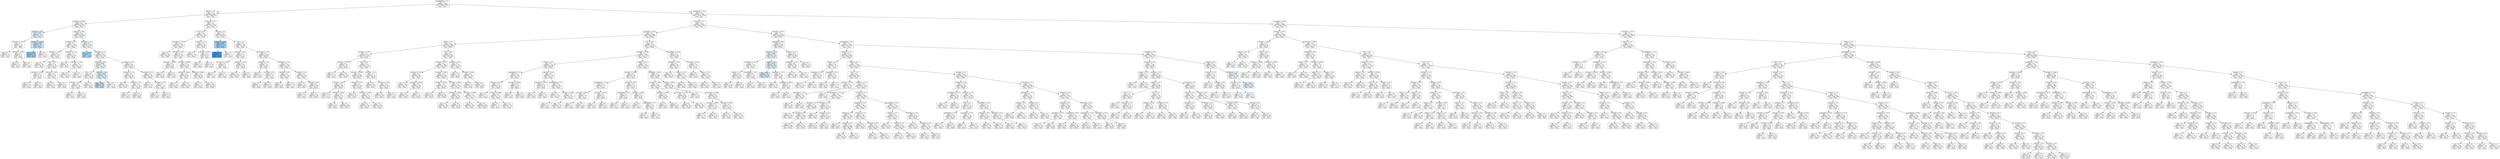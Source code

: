 digraph Tree {
node [shape=box, style="filled", color="black"] ;
0 [label="graphDepth <= 3.5\ngini = 0.5\nsamples = 7849\nvalue = [3918, 3931]\nclass = True", fillcolor="#feffff"] ;
1 [label="nbproc <= 4.5\ngini = 0.5\nsamples = 803\nvalue = [398, 405]\nclass = True", fillcolor="#fcfdff"] ;
0 -> 1 [labeldistance=2.5, labelangle=45, headlabel="True"] ;
2 [label="sdComp <= 0.065\ngini = 0.5\nsamples = 284\nvalue = [139, 145]\nclass = True", fillcolor="#f7fbfe"] ;
1 -> 2 ;
3 [label="sdComp <= 0.02\ngini = 0.497\nsamples = 28\nvalue = [13, 15]\nclass = True", fillcolor="#e5f2fc"] ;
2 -> 3 ;
4 [label="sdComm <= 0.02\ngini = 0.5\nsamples = 16\nvalue = [8, 8]\nclass = False", fillcolor="#ffffff"] ;
3 -> 4 ;
5 [label="gini = 0.5\nsamples = 8\nvalue = [4, 4]\nclass = False", fillcolor="#ffffff"] ;
4 -> 5 ;
6 [label="sdComm <= 0.065\ngini = 0.5\nsamples = 8\nvalue = [4, 4]\nclass = False", fillcolor="#ffffff"] ;
4 -> 6 ;
7 [label="gini = 0.5\nsamples = 6\nvalue = [3, 3]\nclass = False", fillcolor="#ffffff"] ;
6 -> 7 ;
8 [label="gini = 0.5\nsamples = 2\nvalue = [1, 1]\nclass = False", fillcolor="#ffffff"] ;
6 -> 8 ;
9 [label="sdComm <= 0.055\ngini = 0.486\nsamples = 12\nvalue = [5, 7]\nclass = True", fillcolor="#c6e3f8"] ;
3 -> 9 ;
10 [label="gini = 0.444\nsamples = 6\nvalue = [2, 4]\nclass = True", fillcolor="#9ccef2"] ;
9 -> 10 ;
11 [label="gini = 0.5\nsamples = 6\nvalue = [3, 3]\nclass = False", fillcolor="#ffffff"] ;
9 -> 11 ;
12 [label="sdComp <= 0.65\ngini = 0.5\nsamples = 256\nvalue = [126, 130]\nclass = True", fillcolor="#f9fcfe"] ;
2 -> 12 ;
13 [label="sdComp <= 0.2\ngini = 0.5\nsamples = 104\nvalue = [52, 52]\nclass = False", fillcolor="#ffffff"] ;
12 -> 13 ;
14 [label="sdComm <= 0.02\ngini = 0.5\nsamples = 64\nvalue = [32, 32]\nclass = False", fillcolor="#ffffff"] ;
13 -> 14 ;
15 [label="gini = 0.5\nsamples = 28\nvalue = [14, 14]\nclass = False", fillcolor="#ffffff"] ;
14 -> 15 ;
16 [label="CCR <= 0.55\ngini = 0.5\nsamples = 36\nvalue = [18, 18]\nclass = False", fillcolor="#ffffff"] ;
14 -> 16 ;
17 [label="sdComm <= 0.065\ngini = 0.5\nsamples = 18\nvalue = [9, 9]\nclass = False", fillcolor="#ffffff"] ;
16 -> 17 ;
18 [label="gini = 0.5\nsamples = 10\nvalue = [5, 5]\nclass = False", fillcolor="#ffffff"] ;
17 -> 18 ;
19 [label="gini = 0.5\nsamples = 8\nvalue = [4, 4]\nclass = False", fillcolor="#ffffff"] ;
17 -> 19 ;
20 [label="sdComm <= 0.65\ngini = 0.5\nsamples = 18\nvalue = [9, 9]\nclass = False", fillcolor="#ffffff"] ;
16 -> 20 ;
21 [label="gini = 0.5\nsamples = 6\nvalue = [3, 3]\nclass = False", fillcolor="#ffffff"] ;
20 -> 21 ;
22 [label="gini = 0.5\nsamples = 12\nvalue = [6, 6]\nclass = False", fillcolor="#ffffff"] ;
20 -> 22 ;
23 [label="sdComm <= 0.2\ngini = 0.5\nsamples = 40\nvalue = [20, 20]\nclass = False", fillcolor="#ffffff"] ;
13 -> 23 ;
24 [label="gini = 0.5\nsamples = 8\nvalue = [4, 4]\nclass = False", fillcolor="#ffffff"] ;
23 -> 24 ;
25 [label="sdComm <= 0.65\ngini = 0.5\nsamples = 32\nvalue = [16, 16]\nclass = False", fillcolor="#ffffff"] ;
23 -> 25 ;
26 [label="gini = 0.5\nsamples = 30\nvalue = [15, 15]\nclass = False", fillcolor="#ffffff"] ;
25 -> 26 ;
27 [label="gini = 0.5\nsamples = 2\nvalue = [1, 1]\nclass = False", fillcolor="#ffffff"] ;
25 -> 27 ;
28 [label="sdComm <= 0.2\ngini = 0.5\nsamples = 152\nvalue = [74, 78]\nclass = True", fillcolor="#f5fafe"] ;
12 -> 28 ;
29 [label="gini = 0.469\nsamples = 8\nvalue = [3, 5]\nclass = True", fillcolor="#b0d8f5"] ;
28 -> 29 ;
30 [label="sdComp <= 2.0\ngini = 0.5\nsamples = 144\nvalue = [71, 73]\nclass = True", fillcolor="#fafcfe"] ;
28 -> 30 ;
31 [label="sdComm <= 2.0\ngini = 0.499\nsamples = 56\nvalue = [27, 29]\nclass = True", fillcolor="#f1f8fd"] ;
30 -> 31 ;
32 [label="CCR <= 5.5\ngini = 0.5\nsamples = 32\nvalue = [16, 16]\nclass = False", fillcolor="#ffffff"] ;
31 -> 32 ;
33 [label="sdComm <= 0.65\ngini = 0.5\nsamples = 20\nvalue = [10, 10]\nclass = False", fillcolor="#ffffff"] ;
32 -> 33 ;
34 [label="gini = 0.5\nsamples = 4\nvalue = [2, 2]\nclass = False", fillcolor="#ffffff"] ;
33 -> 34 ;
35 [label="gini = 0.5\nsamples = 16\nvalue = [8, 8]\nclass = False", fillcolor="#ffffff"] ;
33 -> 35 ;
36 [label="gini = 0.5\nsamples = 12\nvalue = [6, 6]\nclass = False", fillcolor="#ffffff"] ;
32 -> 36 ;
37 [label="sdComm <= 6.5\ngini = 0.497\nsamples = 24\nvalue = [11, 13]\nclass = True", fillcolor="#e1f0fb"] ;
31 -> 37 ;
38 [label="gini = 0.48\nsamples = 10\nvalue = [4, 6]\nclass = True", fillcolor="#bddef6"] ;
37 -> 38 ;
39 [label="gini = 0.5\nsamples = 14\nvalue = [7, 7]\nclass = False", fillcolor="#ffffff"] ;
37 -> 39 ;
40 [label="sdComp <= 6.5\ngini = 0.5\nsamples = 88\nvalue = [44, 44]\nclass = False", fillcolor="#ffffff"] ;
30 -> 40 ;
41 [label="sdComm <= 2.0\ngini = 0.5\nsamples = 52\nvalue = [26, 26]\nclass = False", fillcolor="#ffffff"] ;
40 -> 41 ;
42 [label="gini = 0.5\nsamples = 24\nvalue = [12, 12]\nclass = False", fillcolor="#ffffff"] ;
41 -> 42 ;
43 [label="sdComm <= 6.5\ngini = 0.5\nsamples = 28\nvalue = [14, 14]\nclass = False", fillcolor="#ffffff"] ;
41 -> 43 ;
44 [label="gini = 0.5\nsamples = 12\nvalue = [6, 6]\nclass = False", fillcolor="#ffffff"] ;
43 -> 44 ;
45 [label="gini = 0.5\nsamples = 16\nvalue = [8, 8]\nclass = False", fillcolor="#ffffff"] ;
43 -> 45 ;
46 [label="sdComm <= 2.0\ngini = 0.5\nsamples = 36\nvalue = [18, 18]\nclass = False", fillcolor="#ffffff"] ;
40 -> 46 ;
47 [label="gini = 0.5\nsamples = 14\nvalue = [7, 7]\nclass = False", fillcolor="#ffffff"] ;
46 -> 47 ;
48 [label="sdComm <= 6.5\ngini = 0.5\nsamples = 22\nvalue = [11, 11]\nclass = False", fillcolor="#ffffff"] ;
46 -> 48 ;
49 [label="gini = 0.5\nsamples = 12\nvalue = [6, 6]\nclass = False", fillcolor="#ffffff"] ;
48 -> 49 ;
50 [label="gini = 0.5\nsamples = 10\nvalue = [5, 5]\nclass = False", fillcolor="#ffffff"] ;
48 -> 50 ;
51 [label="sdComm <= 0.2\ngini = 0.5\nsamples = 519\nvalue = [259, 260]\nclass = True", fillcolor="#feffff"] ;
1 -> 51 ;
52 [label="CCR <= 0.55\ngini = 0.5\nsamples = 322\nvalue = [161, 161]\nclass = False", fillcolor="#ffffff"] ;
51 -> 52 ;
53 [label="sdComm <= 0.02\ngini = 0.5\nsamples = 254\nvalue = [127, 127]\nclass = False", fillcolor="#ffffff"] ;
52 -> 53 ;
54 [label="gini = 0.5\nsamples = 80\nvalue = [40, 40]\nclass = False", fillcolor="#ffffff"] ;
53 -> 54 ;
55 [label="sdComp <= 0.02\ngini = 0.5\nsamples = 174\nvalue = [87, 87]\nclass = False", fillcolor="#ffffff"] ;
53 -> 55 ;
56 [label="sdComm <= 0.065\ngini = 0.5\nsamples = 16\nvalue = [8, 8]\nclass = False", fillcolor="#ffffff"] ;
55 -> 56 ;
57 [label="gini = 0.5\nsamples = 8\nvalue = [4, 4]\nclass = False", fillcolor="#ffffff"] ;
56 -> 57 ;
58 [label="gini = 0.5\nsamples = 8\nvalue = [4, 4]\nclass = False", fillcolor="#ffffff"] ;
56 -> 58 ;
59 [label="sdComm <= 0.065\ngini = 0.5\nsamples = 158\nvalue = [79, 79]\nclass = False", fillcolor="#ffffff"] ;
55 -> 59 ;
60 [label="sdComp <= 0.065\ngini = 0.5\nsamples = 66\nvalue = [33, 33]\nclass = False", fillcolor="#ffffff"] ;
59 -> 60 ;
61 [label="gini = 0.5\nsamples = 16\nvalue = [8, 8]\nclass = False", fillcolor="#ffffff"] ;
60 -> 61 ;
62 [label="gini = 0.5\nsamples = 50\nvalue = [25, 25]\nclass = False", fillcolor="#ffffff"] ;
60 -> 62 ;
63 [label="sdComp <= 0.065\ngini = 0.5\nsamples = 92\nvalue = [46, 46]\nclass = False", fillcolor="#ffffff"] ;
59 -> 63 ;
64 [label="gini = 0.5\nsamples = 4\nvalue = [2, 2]\nclass = False", fillcolor="#ffffff"] ;
63 -> 64 ;
65 [label="gini = 0.5\nsamples = 88\nvalue = [44, 44]\nclass = False", fillcolor="#ffffff"] ;
63 -> 65 ;
66 [label="sdComp <= 0.2\ngini = 0.5\nsamples = 68\nvalue = [34, 34]\nclass = False", fillcolor="#ffffff"] ;
52 -> 66 ;
67 [label="gini = 0.5\nsamples = 50\nvalue = [25, 25]\nclass = False", fillcolor="#ffffff"] ;
66 -> 67 ;
68 [label="sdComp <= 0.65\ngini = 0.5\nsamples = 18\nvalue = [9, 9]\nclass = False", fillcolor="#ffffff"] ;
66 -> 68 ;
69 [label="gini = 0.5\nsamples = 4\nvalue = [2, 2]\nclass = False", fillcolor="#ffffff"] ;
68 -> 69 ;
70 [label="gini = 0.5\nsamples = 14\nvalue = [7, 7]\nclass = False", fillcolor="#ffffff"] ;
68 -> 70 ;
71 [label="sdComp <= 0.2\ngini = 0.5\nsamples = 197\nvalue = [98, 99]\nclass = True", fillcolor="#fdfeff"] ;
51 -> 71 ;
72 [label="sdComm <= 0.65\ngini = 0.444\nsamples = 3\nvalue = [1, 2]\nclass = True", fillcolor="#9ccef2"] ;
71 -> 72 ;
73 [label="gini = 0.0\nsamples = 1\nvalue = [0, 1]\nclass = True", fillcolor="#399de5"] ;
72 -> 73 ;
74 [label="gini = 0.5\nsamples = 2\nvalue = [1, 1]\nclass = False", fillcolor="#ffffff"] ;
72 -> 74 ;
75 [label="CCR <= 5.5\ngini = 0.5\nsamples = 194\nvalue = [97, 97]\nclass = False", fillcolor="#ffffff"] ;
71 -> 75 ;
76 [label="sdComp <= 0.65\ngini = 0.5\nsamples = 74\nvalue = [37, 37]\nclass = False", fillcolor="#ffffff"] ;
75 -> 76 ;
77 [label="sdComm <= 0.65\ngini = 0.5\nsamples = 6\nvalue = [3, 3]\nclass = False", fillcolor="#ffffff"] ;
76 -> 77 ;
78 [label="gini = 0.5\nsamples = 4\nvalue = [2, 2]\nclass = False", fillcolor="#ffffff"] ;
77 -> 78 ;
79 [label="gini = 0.5\nsamples = 2\nvalue = [1, 1]\nclass = False", fillcolor="#ffffff"] ;
77 -> 79 ;
80 [label="sdComm <= 0.65\ngini = 0.5\nsamples = 68\nvalue = [34, 34]\nclass = False", fillcolor="#ffffff"] ;
76 -> 80 ;
81 [label="gini = 0.5\nsamples = 60\nvalue = [30, 30]\nclass = False", fillcolor="#ffffff"] ;
80 -> 81 ;
82 [label="gini = 0.5\nsamples = 8\nvalue = [4, 4]\nclass = False", fillcolor="#ffffff"] ;
80 -> 82 ;
83 [label="sdComm <= 2.0\ngini = 0.5\nsamples = 120\nvalue = [60, 60]\nclass = False", fillcolor="#ffffff"] ;
75 -> 83 ;
84 [label="sdComp <= 2.0\ngini = 0.5\nsamples = 16\nvalue = [8, 8]\nclass = False", fillcolor="#ffffff"] ;
83 -> 84 ;
85 [label="gini = 0.5\nsamples = 6\nvalue = [3, 3]\nclass = False", fillcolor="#ffffff"] ;
84 -> 85 ;
86 [label="sdComp <= 6.5\ngini = 0.5\nsamples = 10\nvalue = [5, 5]\nclass = False", fillcolor="#ffffff"] ;
84 -> 86 ;
87 [label="gini = 0.5\nsamples = 4\nvalue = [2, 2]\nclass = False", fillcolor="#ffffff"] ;
86 -> 87 ;
88 [label="gini = 0.5\nsamples = 6\nvalue = [3, 3]\nclass = False", fillcolor="#ffffff"] ;
86 -> 88 ;
89 [label="sdComp <= 2.0\ngini = 0.5\nsamples = 104\nvalue = [52, 52]\nclass = False", fillcolor="#ffffff"] ;
83 -> 89 ;
90 [label="sdComm <= 6.5\ngini = 0.5\nsamples = 26\nvalue = [13, 13]\nclass = False", fillcolor="#ffffff"] ;
89 -> 90 ;
91 [label="gini = 0.5\nsamples = 12\nvalue = [6, 6]\nclass = False", fillcolor="#ffffff"] ;
90 -> 91 ;
92 [label="gini = 0.5\nsamples = 14\nvalue = [7, 7]\nclass = False", fillcolor="#ffffff"] ;
90 -> 92 ;
93 [label="sdComp <= 6.5\ngini = 0.5\nsamples = 78\nvalue = [39, 39]\nclass = False", fillcolor="#ffffff"] ;
89 -> 93 ;
94 [label="gini = 0.5\nsamples = 12\nvalue = [6, 6]\nclass = False", fillcolor="#ffffff"] ;
93 -> 94 ;
95 [label="sdComm <= 6.5\ngini = 0.5\nsamples = 66\nvalue = [33, 33]\nclass = False", fillcolor="#ffffff"] ;
93 -> 95 ;
96 [label="gini = 0.5\nsamples = 10\nvalue = [5, 5]\nclass = False", fillcolor="#ffffff"] ;
95 -> 96 ;
97 [label="gini = 0.5\nsamples = 56\nvalue = [28, 28]\nclass = False", fillcolor="#ffffff"] ;
95 -> 97 ;
98 [label="graphDepth <= 9.0\ngini = 0.5\nsamples = 7046\nvalue = [3520, 3526]\nclass = True", fillcolor="#ffffff"] ;
0 -> 98 [labeldistance=2.5, labelangle=-45, headlabel="False"] ;
99 [label="sdComp <= 0.2\ngini = 0.5\nsamples = 3082\nvalue = [1538, 1544]\nclass = True", fillcolor="#feffff"] ;
98 -> 99 ;
100 [label="graphSize <= 22.5\ngini = 0.5\nsamples = 1360\nvalue = [680, 680]\nclass = False", fillcolor="#ffffff"] ;
99 -> 100 ;
101 [label="nbproc <= 4.5\ngini = 0.5\nsamples = 936\nvalue = [468, 468]\nclass = False", fillcolor="#ffffff"] ;
100 -> 101 ;
102 [label="sdComm <= 0.02\ngini = 0.5\nsamples = 334\nvalue = [167, 167]\nclass = False", fillcolor="#ffffff"] ;
101 -> 102 ;
103 [label="sdComp <= 0.055\ngini = 0.5\nsamples = 64\nvalue = [32, 32]\nclass = False", fillcolor="#ffffff"] ;
102 -> 103 ;
104 [label="gini = 0.5\nsamples = 14\nvalue = [7, 7]\nclass = False", fillcolor="#ffffff"] ;
103 -> 104 ;
105 [label="gini = 0.5\nsamples = 50\nvalue = [25, 25]\nclass = False", fillcolor="#ffffff"] ;
103 -> 105 ;
106 [label="CCR <= 0.55\ngini = 0.5\nsamples = 270\nvalue = [135, 135]\nclass = False", fillcolor="#ffffff"] ;
102 -> 106 ;
107 [label="sdComm <= 0.065\ngini = 0.5\nsamples = 198\nvalue = [99, 99]\nclass = False", fillcolor="#ffffff"] ;
106 -> 107 ;
108 [label="sdComp <= 0.02\ngini = 0.5\nsamples = 88\nvalue = [44, 44]\nclass = False", fillcolor="#ffffff"] ;
107 -> 108 ;
109 [label="gini = 0.5\nsamples = 14\nvalue = [7, 7]\nclass = False", fillcolor="#ffffff"] ;
108 -> 109 ;
110 [label="sdComp <= 0.065\ngini = 0.5\nsamples = 74\nvalue = [37, 37]\nclass = False", fillcolor="#ffffff"] ;
108 -> 110 ;
111 [label="gini = 0.5\nsamples = 18\nvalue = [9, 9]\nclass = False", fillcolor="#ffffff"] ;
110 -> 111 ;
112 [label="gini = 0.5\nsamples = 56\nvalue = [28, 28]\nclass = False", fillcolor="#ffffff"] ;
110 -> 112 ;
113 [label="sdComp <= 0.02\ngini = 0.5\nsamples = 110\nvalue = [55, 55]\nclass = False", fillcolor="#ffffff"] ;
107 -> 113 ;
114 [label="gini = 0.5\nsamples = 40\nvalue = [20, 20]\nclass = False", fillcolor="#ffffff"] ;
113 -> 114 ;
115 [label="sdComp <= 0.065\ngini = 0.5\nsamples = 70\nvalue = [35, 35]\nclass = False", fillcolor="#ffffff"] ;
113 -> 115 ;
116 [label="gini = 0.5\nsamples = 32\nvalue = [16, 16]\nclass = False", fillcolor="#ffffff"] ;
115 -> 116 ;
117 [label="gini = 0.5\nsamples = 38\nvalue = [19, 19]\nclass = False", fillcolor="#ffffff"] ;
115 -> 117 ;
118 [label="sdComm <= 0.2\ngini = 0.5\nsamples = 72\nvalue = [36, 36]\nclass = False", fillcolor="#ffffff"] ;
106 -> 118 ;
119 [label="gini = 0.5\nsamples = 26\nvalue = [13, 13]\nclass = False", fillcolor="#ffffff"] ;
118 -> 119 ;
120 [label="sdComm <= 0.65\ngini = 0.5\nsamples = 46\nvalue = [23, 23]\nclass = False", fillcolor="#ffffff"] ;
118 -> 120 ;
121 [label="gini = 0.5\nsamples = 36\nvalue = [18, 18]\nclass = False", fillcolor="#ffffff"] ;
120 -> 121 ;
122 [label="gini = 0.5\nsamples = 10\nvalue = [5, 5]\nclass = False", fillcolor="#ffffff"] ;
120 -> 122 ;
123 [label="CCR <= 0.55\ngini = 0.5\nsamples = 602\nvalue = [301, 301]\nclass = False", fillcolor="#ffffff"] ;
101 -> 123 ;
124 [label="sdComp <= 0.02\ngini = 0.5\nsamples = 566\nvalue = [283, 283]\nclass = False", fillcolor="#ffffff"] ;
123 -> 124 ;
125 [label="sdComm <= 0.02\ngini = 0.5\nsamples = 88\nvalue = [44, 44]\nclass = False", fillcolor="#ffffff"] ;
124 -> 125 ;
126 [label="gini = 0.5\nsamples = 36\nvalue = [18, 18]\nclass = False", fillcolor="#ffffff"] ;
125 -> 126 ;
127 [label="sdComm <= 0.065\ngini = 0.5\nsamples = 52\nvalue = [26, 26]\nclass = False", fillcolor="#ffffff"] ;
125 -> 127 ;
128 [label="gini = 0.5\nsamples = 28\nvalue = [14, 14]\nclass = False", fillcolor="#ffffff"] ;
127 -> 128 ;
129 [label="gini = 0.5\nsamples = 24\nvalue = [12, 12]\nclass = False", fillcolor="#ffffff"] ;
127 -> 129 ;
130 [label="sdComm <= 0.02\ngini = 0.5\nsamples = 478\nvalue = [239, 239]\nclass = False", fillcolor="#ffffff"] ;
124 -> 130 ;
131 [label="sdComp <= 0.065\ngini = 0.5\nsamples = 176\nvalue = [88, 88]\nclass = False", fillcolor="#ffffff"] ;
130 -> 131 ;
132 [label="gini = 0.5\nsamples = 84\nvalue = [42, 42]\nclass = False", fillcolor="#ffffff"] ;
131 -> 132 ;
133 [label="gini = 0.5\nsamples = 92\nvalue = [46, 46]\nclass = False", fillcolor="#ffffff"] ;
131 -> 133 ;
134 [label="sdComp <= 0.065\ngini = 0.5\nsamples = 302\nvalue = [151, 151]\nclass = False", fillcolor="#ffffff"] ;
130 -> 134 ;
135 [label="sdComm <= 0.065\ngini = 0.5\nsamples = 80\nvalue = [40, 40]\nclass = False", fillcolor="#ffffff"] ;
134 -> 135 ;
136 [label="gini = 0.5\nsamples = 36\nvalue = [18, 18]\nclass = False", fillcolor="#ffffff"] ;
135 -> 136 ;
137 [label="gini = 0.5\nsamples = 44\nvalue = [22, 22]\nclass = False", fillcolor="#ffffff"] ;
135 -> 137 ;
138 [label="sdComm <= 0.065\ngini = 0.5\nsamples = 222\nvalue = [111, 111]\nclass = False", fillcolor="#ffffff"] ;
134 -> 138 ;
139 [label="gini = 0.5\nsamples = 90\nvalue = [45, 45]\nclass = False", fillcolor="#ffffff"] ;
138 -> 139 ;
140 [label="gini = 0.5\nsamples = 132\nvalue = [66, 66]\nclass = False", fillcolor="#ffffff"] ;
138 -> 140 ;
141 [label="sdComm <= 0.2\ngini = 0.5\nsamples = 36\nvalue = [18, 18]\nclass = False", fillcolor="#ffffff"] ;
123 -> 141 ;
142 [label="gini = 0.5\nsamples = 16\nvalue = [8, 8]\nclass = False", fillcolor="#ffffff"] ;
141 -> 142 ;
143 [label="sdComm <= 0.65\ngini = 0.5\nsamples = 20\nvalue = [10, 10]\nclass = False", fillcolor="#ffffff"] ;
141 -> 143 ;
144 [label="gini = 0.5\nsamples = 4\nvalue = [2, 2]\nclass = False", fillcolor="#ffffff"] ;
143 -> 144 ;
145 [label="gini = 0.5\nsamples = 16\nvalue = [8, 8]\nclass = False", fillcolor="#ffffff"] ;
143 -> 145 ;
146 [label="CCR <= 0.55\ngini = 0.5\nsamples = 424\nvalue = [212, 212]\nclass = False", fillcolor="#ffffff"] ;
100 -> 146 ;
147 [label="sdComm <= 0.02\ngini = 0.5\nsamples = 346\nvalue = [173, 173]\nclass = False", fillcolor="#ffffff"] ;
146 -> 147 ;
148 [label="nbproc <= 4.5\ngini = 0.5\nsamples = 120\nvalue = [60, 60]\nclass = False", fillcolor="#ffffff"] ;
147 -> 148 ;
149 [label="graphDepth <= 6.5\ngini = 0.5\nsamples = 46\nvalue = [23, 23]\nclass = False", fillcolor="#ffffff"] ;
148 -> 149 ;
150 [label="sdComp <= 0.02\ngini = 0.5\nsamples = 30\nvalue = [15, 15]\nclass = False", fillcolor="#ffffff"] ;
149 -> 150 ;
151 [label="gini = 0.5\nsamples = 2\nvalue = [1, 1]\nclass = False", fillcolor="#ffffff"] ;
150 -> 151 ;
152 [label="sdComp <= 0.065\ngini = 0.5\nsamples = 28\nvalue = [14, 14]\nclass = False", fillcolor="#ffffff"] ;
150 -> 152 ;
153 [label="gini = 0.5\nsamples = 2\nvalue = [1, 1]\nclass = False", fillcolor="#ffffff"] ;
152 -> 153 ;
154 [label="gini = 0.5\nsamples = 26\nvalue = [13, 13]\nclass = False", fillcolor="#ffffff"] ;
152 -> 154 ;
155 [label="sdComp <= 0.065\ngini = 0.5\nsamples = 16\nvalue = [8, 8]\nclass = False", fillcolor="#ffffff"] ;
149 -> 155 ;
156 [label="gini = 0.5\nsamples = 4\nvalue = [2, 2]\nclass = False", fillcolor="#ffffff"] ;
155 -> 156 ;
157 [label="gini = 0.5\nsamples = 12\nvalue = [6, 6]\nclass = False", fillcolor="#ffffff"] ;
155 -> 157 ;
158 [label="sdComp <= 0.02\ngini = 0.5\nsamples = 74\nvalue = [37, 37]\nclass = False", fillcolor="#ffffff"] ;
148 -> 158 ;
159 [label="graphSize <= 40.0\ngini = 0.5\nsamples = 18\nvalue = [9, 9]\nclass = False", fillcolor="#ffffff"] ;
158 -> 159 ;
160 [label="gini = 0.5\nsamples = 8\nvalue = [4, 4]\nclass = False", fillcolor="#ffffff"] ;
159 -> 160 ;
161 [label="gini = 0.5\nsamples = 10\nvalue = [5, 5]\nclass = False", fillcolor="#ffffff"] ;
159 -> 161 ;
162 [label="graphDepth <= 6.5\ngini = 0.5\nsamples = 56\nvalue = [28, 28]\nclass = False", fillcolor="#ffffff"] ;
158 -> 162 ;
163 [label="gini = 0.5\nsamples = 26\nvalue = [13, 13]\nclass = False", fillcolor="#ffffff"] ;
162 -> 163 ;
164 [label="sdComp <= 0.065\ngini = 0.5\nsamples = 30\nvalue = [15, 15]\nclass = False", fillcolor="#ffffff"] ;
162 -> 164 ;
165 [label="gini = 0.5\nsamples = 4\nvalue = [2, 2]\nclass = False", fillcolor="#ffffff"] ;
164 -> 165 ;
166 [label="gini = 0.5\nsamples = 26\nvalue = [13, 13]\nclass = False", fillcolor="#ffffff"] ;
164 -> 166 ;
167 [label="nbproc <= 4.5\ngini = 0.5\nsamples = 226\nvalue = [113, 113]\nclass = False", fillcolor="#ffffff"] ;
147 -> 167 ;
168 [label="sdComm <= 0.065\ngini = 0.5\nsamples = 46\nvalue = [23, 23]\nclass = False", fillcolor="#ffffff"] ;
167 -> 168 ;
169 [label="graphDepth <= 6.5\ngini = 0.5\nsamples = 22\nvalue = [11, 11]\nclass = False", fillcolor="#ffffff"] ;
168 -> 169 ;
170 [label="sdComp <= 0.065\ngini = 0.5\nsamples = 14\nvalue = [7, 7]\nclass = False", fillcolor="#ffffff"] ;
169 -> 170 ;
171 [label="gini = 0.5\nsamples = 2\nvalue = [1, 1]\nclass = False", fillcolor="#ffffff"] ;
170 -> 171 ;
172 [label="gini = 0.5\nsamples = 12\nvalue = [6, 6]\nclass = False", fillcolor="#ffffff"] ;
170 -> 172 ;
173 [label="sdComp <= 0.055\ngini = 0.5\nsamples = 8\nvalue = [4, 4]\nclass = False", fillcolor="#ffffff"] ;
169 -> 173 ;
174 [label="gini = 0.5\nsamples = 4\nvalue = [2, 2]\nclass = False", fillcolor="#ffffff"] ;
173 -> 174 ;
175 [label="gini = 0.5\nsamples = 4\nvalue = [2, 2]\nclass = False", fillcolor="#ffffff"] ;
173 -> 175 ;
176 [label="sdComp <= 0.02\ngini = 0.5\nsamples = 24\nvalue = [12, 12]\nclass = False", fillcolor="#ffffff"] ;
168 -> 176 ;
177 [label="graphDepth <= 6.5\ngini = 0.5\nsamples = 6\nvalue = [3, 3]\nclass = False", fillcolor="#ffffff"] ;
176 -> 177 ;
178 [label="gini = 0.5\nsamples = 2\nvalue = [1, 1]\nclass = False", fillcolor="#ffffff"] ;
177 -> 178 ;
179 [label="gini = 0.5\nsamples = 4\nvalue = [2, 2]\nclass = False", fillcolor="#ffffff"] ;
177 -> 179 ;
180 [label="sdComp <= 0.065\ngini = 0.5\nsamples = 18\nvalue = [9, 9]\nclass = False", fillcolor="#ffffff"] ;
176 -> 180 ;
181 [label="gini = 0.5\nsamples = 2\nvalue = [1, 1]\nclass = False", fillcolor="#ffffff"] ;
180 -> 181 ;
182 [label="graphDepth <= 6.5\ngini = 0.5\nsamples = 16\nvalue = [8, 8]\nclass = False", fillcolor="#ffffff"] ;
180 -> 182 ;
183 [label="gini = 0.5\nsamples = 2\nvalue = [1, 1]\nclass = False", fillcolor="#ffffff"] ;
182 -> 183 ;
184 [label="gini = 0.5\nsamples = 14\nvalue = [7, 7]\nclass = False", fillcolor="#ffffff"] ;
182 -> 184 ;
185 [label="graphSize <= 40.0\ngini = 0.5\nsamples = 180\nvalue = [90, 90]\nclass = False", fillcolor="#ffffff"] ;
167 -> 185 ;
186 [label="sdComp <= 0.065\ngini = 0.5\nsamples = 100\nvalue = [50, 50]\nclass = False", fillcolor="#ffffff"] ;
185 -> 186 ;
187 [label="sdComm <= 0.065\ngini = 0.5\nsamples = 20\nvalue = [10, 10]\nclass = False", fillcolor="#ffffff"] ;
186 -> 187 ;
188 [label="gini = 0.5\nsamples = 8\nvalue = [4, 4]\nclass = False", fillcolor="#ffffff"] ;
187 -> 188 ;
189 [label="gini = 0.5\nsamples = 12\nvalue = [6, 6]\nclass = False", fillcolor="#ffffff"] ;
187 -> 189 ;
190 [label="sdComm <= 0.065\ngini = 0.5\nsamples = 80\nvalue = [40, 40]\nclass = False", fillcolor="#ffffff"] ;
186 -> 190 ;
191 [label="gini = 0.5\nsamples = 44\nvalue = [22, 22]\nclass = False", fillcolor="#ffffff"] ;
190 -> 191 ;
192 [label="gini = 0.5\nsamples = 36\nvalue = [18, 18]\nclass = False", fillcolor="#ffffff"] ;
190 -> 192 ;
193 [label="sdComp <= 0.02\ngini = 0.5\nsamples = 80\nvalue = [40, 40]\nclass = False", fillcolor="#ffffff"] ;
185 -> 193 ;
194 [label="gini = 0.5\nsamples = 4\nvalue = [2, 2]\nclass = False", fillcolor="#ffffff"] ;
193 -> 194 ;
195 [label="sdComm <= 0.065\ngini = 0.5\nsamples = 76\nvalue = [38, 38]\nclass = False", fillcolor="#ffffff"] ;
193 -> 195 ;
196 [label="sdComp <= 0.065\ngini = 0.5\nsamples = 34\nvalue = [17, 17]\nclass = False", fillcolor="#ffffff"] ;
195 -> 196 ;
197 [label="gini = 0.5\nsamples = 14\nvalue = [7, 7]\nclass = False", fillcolor="#ffffff"] ;
196 -> 197 ;
198 [label="gini = 0.5\nsamples = 20\nvalue = [10, 10]\nclass = False", fillcolor="#ffffff"] ;
196 -> 198 ;
199 [label="sdComp <= 0.065\ngini = 0.5\nsamples = 42\nvalue = [21, 21]\nclass = False", fillcolor="#ffffff"] ;
195 -> 199 ;
200 [label="gini = 0.5\nsamples = 10\nvalue = [5, 5]\nclass = False", fillcolor="#ffffff"] ;
199 -> 200 ;
201 [label="gini = 0.5\nsamples = 32\nvalue = [16, 16]\nclass = False", fillcolor="#ffffff"] ;
199 -> 201 ;
202 [label="graphSize <= 40.0\ngini = 0.5\nsamples = 78\nvalue = [39, 39]\nclass = False", fillcolor="#ffffff"] ;
146 -> 202 ;
203 [label="sdComm <= 0.65\ngini = 0.5\nsamples = 44\nvalue = [22, 22]\nclass = False", fillcolor="#ffffff"] ;
202 -> 203 ;
204 [label="gini = 0.5\nsamples = 20\nvalue = [10, 10]\nclass = False", fillcolor="#ffffff"] ;
203 -> 204 ;
205 [label="nbproc <= 4.5\ngini = 0.5\nsamples = 24\nvalue = [12, 12]\nclass = False", fillcolor="#ffffff"] ;
203 -> 205 ;
206 [label="gini = 0.5\nsamples = 6\nvalue = [3, 3]\nclass = False", fillcolor="#ffffff"] ;
205 -> 206 ;
207 [label="gini = 0.5\nsamples = 18\nvalue = [9, 9]\nclass = False", fillcolor="#ffffff"] ;
205 -> 207 ;
208 [label="sdComm <= 0.55\ngini = 0.5\nsamples = 34\nvalue = [17, 17]\nclass = False", fillcolor="#ffffff"] ;
202 -> 208 ;
209 [label="gini = 0.5\nsamples = 6\nvalue = [3, 3]\nclass = False", fillcolor="#ffffff"] ;
208 -> 209 ;
210 [label="nbproc <= 4.5\ngini = 0.5\nsamples = 28\nvalue = [14, 14]\nclass = False", fillcolor="#ffffff"] ;
208 -> 210 ;
211 [label="gini = 0.5\nsamples = 22\nvalue = [11, 11]\nclass = False", fillcolor="#ffffff"] ;
210 -> 211 ;
212 [label="gini = 0.5\nsamples = 6\nvalue = [3, 3]\nclass = False", fillcolor="#ffffff"] ;
210 -> 212 ;
213 [label="sdComp <= 0.65\ngini = 0.5\nsamples = 1722\nvalue = [858, 864]\nclass = True", fillcolor="#fefeff"] ;
99 -> 213 ;
214 [label="sdComm <= 0.65\ngini = 0.5\nsamples = 138\nvalue = [67, 71]\nclass = True", fillcolor="#f4f9fe"] ;
213 -> 214 ;
215 [label="sdComm <= 0.2\ngini = 0.499\nsamples = 78\nvalue = [37, 41]\nclass = True", fillcolor="#ecf5fc"] ;
214 -> 215 ;
216 [label="graphSize <= 22.5\ngini = 0.5\nsamples = 30\nvalue = [15, 15]\nclass = False", fillcolor="#ffffff"] ;
215 -> 216 ;
217 [label="nbproc <= 4.5\ngini = 0.5\nsamples = 20\nvalue = [10, 10]\nclass = False", fillcolor="#ffffff"] ;
216 -> 217 ;
218 [label="gini = 0.5\nsamples = 16\nvalue = [8, 8]\nclass = False", fillcolor="#ffffff"] ;
217 -> 218 ;
219 [label="gini = 0.5\nsamples = 4\nvalue = [2, 2]\nclass = False", fillcolor="#ffffff"] ;
217 -> 219 ;
220 [label="graphDepth <= 6.5\ngini = 0.5\nsamples = 10\nvalue = [5, 5]\nclass = False", fillcolor="#ffffff"] ;
216 -> 220 ;
221 [label="gini = 0.5\nsamples = 2\nvalue = [1, 1]\nclass = False", fillcolor="#ffffff"] ;
220 -> 221 ;
222 [label="gini = 0.5\nsamples = 8\nvalue = [4, 4]\nclass = False", fillcolor="#ffffff"] ;
220 -> 222 ;
223 [label="nbproc <= 4.5\ngini = 0.497\nsamples = 48\nvalue = [22, 26]\nclass = True", fillcolor="#e1f0fb"] ;
215 -> 223 ;
224 [label="gini = 0.492\nsamples = 32\nvalue = [14, 18]\nclass = True", fillcolor="#d3e9f9"] ;
223 -> 224 ;
225 [label="graphSize <= 22.5\ngini = 0.5\nsamples = 16\nvalue = [8, 8]\nclass = False", fillcolor="#ffffff"] ;
223 -> 225 ;
226 [label="gini = 0.5\nsamples = 10\nvalue = [5, 5]\nclass = False", fillcolor="#ffffff"] ;
225 -> 226 ;
227 [label="graphSize <= 40.0\ngini = 0.5\nsamples = 6\nvalue = [3, 3]\nclass = False", fillcolor="#ffffff"] ;
225 -> 227 ;
228 [label="gini = 0.5\nsamples = 4\nvalue = [2, 2]\nclass = False", fillcolor="#ffffff"] ;
227 -> 228 ;
229 [label="gini = 0.5\nsamples = 2\nvalue = [1, 1]\nclass = False", fillcolor="#ffffff"] ;
227 -> 229 ;
230 [label="nbproc <= 4.5\ngini = 0.5\nsamples = 60\nvalue = [30, 30]\nclass = False", fillcolor="#ffffff"] ;
214 -> 230 ;
231 [label="graphSize <= 22.5\ngini = 0.5\nsamples = 40\nvalue = [20, 20]\nclass = False", fillcolor="#ffffff"] ;
230 -> 231 ;
232 [label="gini = 0.5\nsamples = 36\nvalue = [18, 18]\nclass = False", fillcolor="#ffffff"] ;
231 -> 232 ;
233 [label="gini = 0.5\nsamples = 4\nvalue = [2, 2]\nclass = False", fillcolor="#ffffff"] ;
231 -> 233 ;
234 [label="gini = 0.5\nsamples = 20\nvalue = [10, 10]\nclass = False", fillcolor="#ffffff"] ;
230 -> 234 ;
235 [label="graphDepth <= 6.5\ngini = 0.5\nsamples = 1584\nvalue = [791, 793]\nclass = True", fillcolor="#ffffff"] ;
213 -> 235 ;
236 [label="sdComm <= 0.2\ngini = 0.5\nsamples = 1292\nvalue = [646, 646]\nclass = False", fillcolor="#ffffff"] ;
235 -> 236 ;
237 [label="nbproc <= 4.5\ngini = 0.5\nsamples = 54\nvalue = [27, 27]\nclass = False", fillcolor="#ffffff"] ;
236 -> 237 ;
238 [label="graphSize <= 22.5\ngini = 0.5\nsamples = 28\nvalue = [14, 14]\nclass = False", fillcolor="#ffffff"] ;
237 -> 238 ;
239 [label="gini = 0.5\nsamples = 22\nvalue = [11, 11]\nclass = False", fillcolor="#ffffff"] ;
238 -> 239 ;
240 [label="gini = 0.5\nsamples = 6\nvalue = [3, 3]\nclass = False", fillcolor="#ffffff"] ;
238 -> 240 ;
241 [label="graphSize <= 22.5\ngini = 0.5\nsamples = 26\nvalue = [13, 13]\nclass = False", fillcolor="#ffffff"] ;
237 -> 241 ;
242 [label="gini = 0.5\nsamples = 12\nvalue = [6, 6]\nclass = False", fillcolor="#ffffff"] ;
241 -> 242 ;
243 [label="gini = 0.5\nsamples = 14\nvalue = [7, 7]\nclass = False", fillcolor="#ffffff"] ;
241 -> 243 ;
244 [label="nbproc <= 4.5\ngini = 0.5\nsamples = 1238\nvalue = [619, 619]\nclass = False", fillcolor="#ffffff"] ;
236 -> 244 ;
245 [label="CCR <= 5.5\ngini = 0.5\nsamples = 782\nvalue = [391, 391]\nclass = False", fillcolor="#ffffff"] ;
244 -> 245 ;
246 [label="sdComm <= 0.65\ngini = 0.5\nsamples = 30\nvalue = [15, 15]\nclass = False", fillcolor="#ffffff"] ;
245 -> 246 ;
247 [label="graphSize <= 22.5\ngini = 0.5\nsamples = 26\nvalue = [13, 13]\nclass = False", fillcolor="#ffffff"] ;
246 -> 247 ;
248 [label="gini = 0.5\nsamples = 18\nvalue = [9, 9]\nclass = False", fillcolor="#ffffff"] ;
247 -> 248 ;
249 [label="gini = 0.5\nsamples = 8\nvalue = [4, 4]\nclass = False", fillcolor="#ffffff"] ;
247 -> 249 ;
250 [label="gini = 0.5\nsamples = 4\nvalue = [2, 2]\nclass = False", fillcolor="#ffffff"] ;
246 -> 250 ;
251 [label="sdComm <= 2.0\ngini = 0.5\nsamples = 752\nvalue = [376, 376]\nclass = False", fillcolor="#ffffff"] ;
245 -> 251 ;
252 [label="graphSize <= 22.5\ngini = 0.5\nsamples = 226\nvalue = [113, 113]\nclass = False", fillcolor="#ffffff"] ;
251 -> 252 ;
253 [label="sdComp <= 2.0\ngini = 0.5\nsamples = 176\nvalue = [88, 88]\nclass = False", fillcolor="#ffffff"] ;
252 -> 253 ;
254 [label="gini = 0.5\nsamples = 28\nvalue = [14, 14]\nclass = False", fillcolor="#ffffff"] ;
253 -> 254 ;
255 [label="sdComp <= 6.5\ngini = 0.5\nsamples = 148\nvalue = [74, 74]\nclass = False", fillcolor="#ffffff"] ;
253 -> 255 ;
256 [label="gini = 0.5\nsamples = 80\nvalue = [40, 40]\nclass = False", fillcolor="#ffffff"] ;
255 -> 256 ;
257 [label="gini = 0.5\nsamples = 68\nvalue = [34, 34]\nclass = False", fillcolor="#ffffff"] ;
255 -> 257 ;
258 [label="sdComp <= 2.0\ngini = 0.5\nsamples = 50\nvalue = [25, 25]\nclass = False", fillcolor="#ffffff"] ;
252 -> 258 ;
259 [label="gini = 0.5\nsamples = 18\nvalue = [9, 9]\nclass = False", fillcolor="#ffffff"] ;
258 -> 259 ;
260 [label="sdComp <= 6.5\ngini = 0.5\nsamples = 32\nvalue = [16, 16]\nclass = False", fillcolor="#ffffff"] ;
258 -> 260 ;
261 [label="gini = 0.5\nsamples = 16\nvalue = [8, 8]\nclass = False", fillcolor="#ffffff"] ;
260 -> 261 ;
262 [label="gini = 0.5\nsamples = 16\nvalue = [8, 8]\nclass = False", fillcolor="#ffffff"] ;
260 -> 262 ;
263 [label="sdComm <= 6.5\ngini = 0.5\nsamples = 526\nvalue = [263, 263]\nclass = False", fillcolor="#ffffff"] ;
251 -> 263 ;
264 [label="graphSize <= 22.5\ngini = 0.5\nsamples = 248\nvalue = [124, 124]\nclass = False", fillcolor="#ffffff"] ;
263 -> 264 ;
265 [label="sdComp <= 2.0\ngini = 0.5\nsamples = 184\nvalue = [92, 92]\nclass = False", fillcolor="#ffffff"] ;
264 -> 265 ;
266 [label="gini = 0.5\nsamples = 16\nvalue = [8, 8]\nclass = False", fillcolor="#ffffff"] ;
265 -> 266 ;
267 [label="sdComp <= 6.5\ngini = 0.5\nsamples = 168\nvalue = [84, 84]\nclass = False", fillcolor="#ffffff"] ;
265 -> 267 ;
268 [label="gini = 0.5\nsamples = 98\nvalue = [49, 49]\nclass = False", fillcolor="#ffffff"] ;
267 -> 268 ;
269 [label="gini = 0.5\nsamples = 70\nvalue = [35, 35]\nclass = False", fillcolor="#ffffff"] ;
267 -> 269 ;
270 [label="sdComp <= 2.0\ngini = 0.5\nsamples = 64\nvalue = [32, 32]\nclass = False", fillcolor="#ffffff"] ;
264 -> 270 ;
271 [label="gini = 0.5\nsamples = 36\nvalue = [18, 18]\nclass = False", fillcolor="#ffffff"] ;
270 -> 271 ;
272 [label="sdComp <= 6.5\ngini = 0.5\nsamples = 28\nvalue = [14, 14]\nclass = False", fillcolor="#ffffff"] ;
270 -> 272 ;
273 [label="gini = 0.5\nsamples = 6\nvalue = [3, 3]\nclass = False", fillcolor="#ffffff"] ;
272 -> 273 ;
274 [label="gini = 0.5\nsamples = 22\nvalue = [11, 11]\nclass = False", fillcolor="#ffffff"] ;
272 -> 274 ;
275 [label="graphSize <= 22.5\ngini = 0.5\nsamples = 278\nvalue = [139, 139]\nclass = False", fillcolor="#ffffff"] ;
263 -> 275 ;
276 [label="sdComp <= 2.0\ngini = 0.5\nsamples = 222\nvalue = [111, 111]\nclass = False", fillcolor="#ffffff"] ;
275 -> 276 ;
277 [label="gini = 0.5\nsamples = 20\nvalue = [10, 10]\nclass = False", fillcolor="#ffffff"] ;
276 -> 277 ;
278 [label="sdComp <= 6.5\ngini = 0.5\nsamples = 202\nvalue = [101, 101]\nclass = False", fillcolor="#ffffff"] ;
276 -> 278 ;
279 [label="gini = 0.5\nsamples = 30\nvalue = [15, 15]\nclass = False", fillcolor="#ffffff"] ;
278 -> 279 ;
280 [label="gini = 0.5\nsamples = 172\nvalue = [86, 86]\nclass = False", fillcolor="#ffffff"] ;
278 -> 280 ;
281 [label="sdComp <= 2.0\ngini = 0.5\nsamples = 56\nvalue = [28, 28]\nclass = False", fillcolor="#ffffff"] ;
275 -> 281 ;
282 [label="gini = 0.5\nsamples = 28\nvalue = [14, 14]\nclass = False", fillcolor="#ffffff"] ;
281 -> 282 ;
283 [label="sdComp <= 6.5\ngini = 0.5\nsamples = 28\nvalue = [14, 14]\nclass = False", fillcolor="#ffffff"] ;
281 -> 283 ;
284 [label="gini = 0.5\nsamples = 18\nvalue = [9, 9]\nclass = False", fillcolor="#ffffff"] ;
283 -> 284 ;
285 [label="gini = 0.5\nsamples = 10\nvalue = [5, 5]\nclass = False", fillcolor="#ffffff"] ;
283 -> 285 ;
286 [label="sdComp <= 2.0\ngini = 0.5\nsamples = 456\nvalue = [228, 228]\nclass = False", fillcolor="#ffffff"] ;
244 -> 286 ;
287 [label="sdComm <= 0.65\ngini = 0.5\nsamples = 176\nvalue = [88, 88]\nclass = False", fillcolor="#ffffff"] ;
286 -> 287 ;
288 [label="graphSize <= 22.5\ngini = 0.5\nsamples = 28\nvalue = [14, 14]\nclass = False", fillcolor="#ffffff"] ;
287 -> 288 ;
289 [label="gini = 0.5\nsamples = 24\nvalue = [12, 12]\nclass = False", fillcolor="#ffffff"] ;
288 -> 289 ;
290 [label="gini = 0.5\nsamples = 4\nvalue = [2, 2]\nclass = False", fillcolor="#ffffff"] ;
288 -> 290 ;
291 [label="sdComm <= 2.0\ngini = 0.5\nsamples = 148\nvalue = [74, 74]\nclass = False", fillcolor="#ffffff"] ;
287 -> 291 ;
292 [label="CCR <= 5.5\ngini = 0.5\nsamples = 74\nvalue = [37, 37]\nclass = False", fillcolor="#ffffff"] ;
291 -> 292 ;
293 [label="graphSize <= 22.5\ngini = 0.5\nsamples = 36\nvalue = [18, 18]\nclass = False", fillcolor="#ffffff"] ;
292 -> 293 ;
294 [label="gini = 0.5\nsamples = 28\nvalue = [14, 14]\nclass = False", fillcolor="#ffffff"] ;
293 -> 294 ;
295 [label="gini = 0.5\nsamples = 8\nvalue = [4, 4]\nclass = False", fillcolor="#ffffff"] ;
293 -> 295 ;
296 [label="graphSize <= 22.5\ngini = 0.5\nsamples = 38\nvalue = [19, 19]\nclass = False", fillcolor="#ffffff"] ;
292 -> 296 ;
297 [label="gini = 0.5\nsamples = 14\nvalue = [7, 7]\nclass = False", fillcolor="#ffffff"] ;
296 -> 297 ;
298 [label="gini = 0.5\nsamples = 24\nvalue = [12, 12]\nclass = False", fillcolor="#ffffff"] ;
296 -> 298 ;
299 [label="graphSize <= 22.5\ngini = 0.5\nsamples = 74\nvalue = [37, 37]\nclass = False", fillcolor="#ffffff"] ;
291 -> 299 ;
300 [label="sdComm <= 6.5\ngini = 0.5\nsamples = 40\nvalue = [20, 20]\nclass = False", fillcolor="#ffffff"] ;
299 -> 300 ;
301 [label="gini = 0.5\nsamples = 26\nvalue = [13, 13]\nclass = False", fillcolor="#ffffff"] ;
300 -> 301 ;
302 [label="gini = 0.5\nsamples = 14\nvalue = [7, 7]\nclass = False", fillcolor="#ffffff"] ;
300 -> 302 ;
303 [label="sdComm <= 6.5\ngini = 0.5\nsamples = 34\nvalue = [17, 17]\nclass = False", fillcolor="#ffffff"] ;
299 -> 303 ;
304 [label="gini = 0.5\nsamples = 8\nvalue = [4, 4]\nclass = False", fillcolor="#ffffff"] ;
303 -> 304 ;
305 [label="gini = 0.5\nsamples = 26\nvalue = [13, 13]\nclass = False", fillcolor="#ffffff"] ;
303 -> 305 ;
306 [label="sdComm <= 2.0\ngini = 0.5\nsamples = 280\nvalue = [140, 140]\nclass = False", fillcolor="#ffffff"] ;
286 -> 306 ;
307 [label="graphSize <= 22.5\ngini = 0.5\nsamples = 56\nvalue = [28, 28]\nclass = False", fillcolor="#ffffff"] ;
306 -> 307 ;
308 [label="sdComp <= 6.5\ngini = 0.5\nsamples = 30\nvalue = [15, 15]\nclass = False", fillcolor="#ffffff"] ;
307 -> 308 ;
309 [label="gini = 0.5\nsamples = 8\nvalue = [4, 4]\nclass = False", fillcolor="#ffffff"] ;
308 -> 309 ;
310 [label="gini = 0.5\nsamples = 22\nvalue = [11, 11]\nclass = False", fillcolor="#ffffff"] ;
308 -> 310 ;
311 [label="sdComp <= 6.5\ngini = 0.5\nsamples = 26\nvalue = [13, 13]\nclass = False", fillcolor="#ffffff"] ;
307 -> 311 ;
312 [label="gini = 0.5\nsamples = 14\nvalue = [7, 7]\nclass = False", fillcolor="#ffffff"] ;
311 -> 312 ;
313 [label="gini = 0.5\nsamples = 12\nvalue = [6, 6]\nclass = False", fillcolor="#ffffff"] ;
311 -> 313 ;
314 [label="sdComm <= 6.5\ngini = 0.5\nsamples = 224\nvalue = [112, 112]\nclass = False", fillcolor="#ffffff"] ;
306 -> 314 ;
315 [label="sdComp <= 6.5\ngini = 0.5\nsamples = 116\nvalue = [58, 58]\nclass = False", fillcolor="#ffffff"] ;
314 -> 315 ;
316 [label="graphSize <= 22.5\ngini = 0.5\nsamples = 62\nvalue = [31, 31]\nclass = False", fillcolor="#ffffff"] ;
315 -> 316 ;
317 [label="gini = 0.5\nsamples = 50\nvalue = [25, 25]\nclass = False", fillcolor="#ffffff"] ;
316 -> 317 ;
318 [label="gini = 0.5\nsamples = 12\nvalue = [6, 6]\nclass = False", fillcolor="#ffffff"] ;
316 -> 318 ;
319 [label="graphSize <= 22.5\ngini = 0.5\nsamples = 54\nvalue = [27, 27]\nclass = False", fillcolor="#ffffff"] ;
315 -> 319 ;
320 [label="gini = 0.5\nsamples = 18\nvalue = [9, 9]\nclass = False", fillcolor="#ffffff"] ;
319 -> 320 ;
321 [label="gini = 0.5\nsamples = 36\nvalue = [18, 18]\nclass = False", fillcolor="#ffffff"] ;
319 -> 321 ;
322 [label="sdComp <= 6.5\ngini = 0.5\nsamples = 108\nvalue = [54, 54]\nclass = False", fillcolor="#ffffff"] ;
314 -> 322 ;
323 [label="graphSize <= 22.5\ngini = 0.5\nsamples = 22\nvalue = [11, 11]\nclass = False", fillcolor="#ffffff"] ;
322 -> 323 ;
324 [label="gini = 0.5\nsamples = 8\nvalue = [4, 4]\nclass = False", fillcolor="#ffffff"] ;
323 -> 324 ;
325 [label="gini = 0.5\nsamples = 14\nvalue = [7, 7]\nclass = False", fillcolor="#ffffff"] ;
323 -> 325 ;
326 [label="graphSize <= 22.5\ngini = 0.5\nsamples = 86\nvalue = [43, 43]\nclass = False", fillcolor="#ffffff"] ;
322 -> 326 ;
327 [label="gini = 0.5\nsamples = 68\nvalue = [34, 34]\nclass = False", fillcolor="#ffffff"] ;
326 -> 327 ;
328 [label="gini = 0.5\nsamples = 18\nvalue = [9, 9]\nclass = False", fillcolor="#ffffff"] ;
326 -> 328 ;
329 [label="sdComm <= 6.5\ngini = 0.5\nsamples = 292\nvalue = [145, 147]\nclass = True", fillcolor="#fcfeff"] ;
235 -> 329 ;
330 [label="sdComm <= 0.2\ngini = 0.5\nsamples = 188\nvalue = [94, 94]\nclass = False", fillcolor="#ffffff"] ;
329 -> 330 ;
331 [label="nbproc <= 4.5\ngini = 0.5\nsamples = 12\nvalue = [6, 6]\nclass = False", fillcolor="#ffffff"] ;
330 -> 331 ;
332 [label="gini = 0.5\nsamples = 2\nvalue = [1, 1]\nclass = False", fillcolor="#ffffff"] ;
331 -> 332 ;
333 [label="gini = 0.5\nsamples = 10\nvalue = [5, 5]\nclass = False", fillcolor="#ffffff"] ;
331 -> 333 ;
334 [label="sdComp <= 2.0\ngini = 0.5\nsamples = 176\nvalue = [88, 88]\nclass = False", fillcolor="#ffffff"] ;
330 -> 334 ;
335 [label="nbproc <= 4.5\ngini = 0.5\nsamples = 60\nvalue = [30, 30]\nclass = False", fillcolor="#ffffff"] ;
334 -> 335 ;
336 [label="CCR <= 5.5\ngini = 0.5\nsamples = 32\nvalue = [16, 16]\nclass = False", fillcolor="#ffffff"] ;
335 -> 336 ;
337 [label="gini = 0.5\nsamples = 2\nvalue = [1, 1]\nclass = False", fillcolor="#ffffff"] ;
336 -> 337 ;
338 [label="sdComm <= 2.0\ngini = 0.5\nsamples = 30\nvalue = [15, 15]\nclass = False", fillcolor="#ffffff"] ;
336 -> 338 ;
339 [label="gini = 0.5\nsamples = 10\nvalue = [5, 5]\nclass = False", fillcolor="#ffffff"] ;
338 -> 339 ;
340 [label="gini = 0.5\nsamples = 20\nvalue = [10, 10]\nclass = False", fillcolor="#ffffff"] ;
338 -> 340 ;
341 [label="CCR <= 5.5\ngini = 0.5\nsamples = 28\nvalue = [14, 14]\nclass = False", fillcolor="#ffffff"] ;
335 -> 341 ;
342 [label="sdComm <= 0.65\ngini = 0.5\nsamples = 12\nvalue = [6, 6]\nclass = False", fillcolor="#ffffff"] ;
341 -> 342 ;
343 [label="gini = 0.5\nsamples = 6\nvalue = [3, 3]\nclass = False", fillcolor="#ffffff"] ;
342 -> 343 ;
344 [label="gini = 0.5\nsamples = 6\nvalue = [3, 3]\nclass = False", fillcolor="#ffffff"] ;
342 -> 344 ;
345 [label="sdComm <= 2.0\ngini = 0.5\nsamples = 16\nvalue = [8, 8]\nclass = False", fillcolor="#ffffff"] ;
341 -> 345 ;
346 [label="gini = 0.5\nsamples = 8\nvalue = [4, 4]\nclass = False", fillcolor="#ffffff"] ;
345 -> 346 ;
347 [label="gini = 0.5\nsamples = 8\nvalue = [4, 4]\nclass = False", fillcolor="#ffffff"] ;
345 -> 347 ;
348 [label="sdComm <= 2.0\ngini = 0.5\nsamples = 116\nvalue = [58, 58]\nclass = False", fillcolor="#ffffff"] ;
334 -> 348 ;
349 [label="nbproc <= 4.5\ngini = 0.5\nsamples = 62\nvalue = [31, 31]\nclass = False", fillcolor="#ffffff"] ;
348 -> 349 ;
350 [label="sdComp <= 6.5\ngini = 0.5\nsamples = 30\nvalue = [15, 15]\nclass = False", fillcolor="#ffffff"] ;
349 -> 350 ;
351 [label="gini = 0.5\nsamples = 10\nvalue = [5, 5]\nclass = False", fillcolor="#ffffff"] ;
350 -> 351 ;
352 [label="gini = 0.5\nsamples = 20\nvalue = [10, 10]\nclass = False", fillcolor="#ffffff"] ;
350 -> 352 ;
353 [label="sdComp <= 6.5\ngini = 0.5\nsamples = 32\nvalue = [16, 16]\nclass = False", fillcolor="#ffffff"] ;
349 -> 353 ;
354 [label="gini = 0.5\nsamples = 12\nvalue = [6, 6]\nclass = False", fillcolor="#ffffff"] ;
353 -> 354 ;
355 [label="gini = 0.5\nsamples = 20\nvalue = [10, 10]\nclass = False", fillcolor="#ffffff"] ;
353 -> 355 ;
356 [label="nbproc <= 4.5\ngini = 0.5\nsamples = 54\nvalue = [27, 27]\nclass = False", fillcolor="#ffffff"] ;
348 -> 356 ;
357 [label="sdComp <= 6.5\ngini = 0.5\nsamples = 24\nvalue = [12, 12]\nclass = False", fillcolor="#ffffff"] ;
356 -> 357 ;
358 [label="gini = 0.5\nsamples = 12\nvalue = [6, 6]\nclass = False", fillcolor="#ffffff"] ;
357 -> 358 ;
359 [label="gini = 0.5\nsamples = 12\nvalue = [6, 6]\nclass = False", fillcolor="#ffffff"] ;
357 -> 359 ;
360 [label="sdComp <= 6.5\ngini = 0.5\nsamples = 30\nvalue = [15, 15]\nclass = False", fillcolor="#ffffff"] ;
356 -> 360 ;
361 [label="gini = 0.5\nsamples = 14\nvalue = [7, 7]\nclass = False", fillcolor="#ffffff"] ;
360 -> 361 ;
362 [label="gini = 0.5\nsamples = 16\nvalue = [8, 8]\nclass = False", fillcolor="#ffffff"] ;
360 -> 362 ;
363 [label="nbproc <= 4.5\ngini = 0.5\nsamples = 104\nvalue = [51, 53]\nclass = True", fillcolor="#f8fbfe"] ;
329 -> 363 ;
364 [label="sdComp <= 2.0\ngini = 0.5\nsamples = 54\nvalue = [27, 27]\nclass = False", fillcolor="#ffffff"] ;
363 -> 364 ;
365 [label="gini = 0.5\nsamples = 16\nvalue = [8, 8]\nclass = False", fillcolor="#ffffff"] ;
364 -> 365 ;
366 [label="sdComp <= 6.5\ngini = 0.5\nsamples = 38\nvalue = [19, 19]\nclass = False", fillcolor="#ffffff"] ;
364 -> 366 ;
367 [label="gini = 0.5\nsamples = 6\nvalue = [3, 3]\nclass = False", fillcolor="#ffffff"] ;
366 -> 367 ;
368 [label="gini = 0.5\nsamples = 32\nvalue = [16, 16]\nclass = False", fillcolor="#ffffff"] ;
366 -> 368 ;
369 [label="sdComp <= 6.5\ngini = 0.499\nsamples = 50\nvalue = [24, 26]\nclass = True", fillcolor="#f0f7fd"] ;
363 -> 369 ;
370 [label="sdComp <= 2.0\ngini = 0.5\nsamples = 26\nvalue = [13, 13]\nclass = False", fillcolor="#ffffff"] ;
369 -> 370 ;
371 [label="gini = 0.5\nsamples = 18\nvalue = [9, 9]\nclass = False", fillcolor="#ffffff"] ;
370 -> 371 ;
372 [label="gini = 0.5\nsamples = 8\nvalue = [4, 4]\nclass = False", fillcolor="#ffffff"] ;
370 -> 372 ;
373 [label="gini = 0.497\nsamples = 24\nvalue = [11, 13]\nclass = True", fillcolor="#e1f0fb"] ;
369 -> 373 ;
374 [label="graphSize <= 40.0\ngini = 0.5\nsamples = 3964\nvalue = [1982, 1982]\nclass = False", fillcolor="#ffffff"] ;
98 -> 374 ;
375 [label="sdComp <= 0.02\ngini = 0.5\nsamples = 1166\nvalue = [583, 583]\nclass = False", fillcolor="#ffffff"] ;
374 -> 375 ;
376 [label="sdComm <= 0.02\ngini = 0.5\nsamples = 92\nvalue = [46, 46]\nclass = False", fillcolor="#ffffff"] ;
375 -> 376 ;
377 [label="nbproc <= 4.5\ngini = 0.5\nsamples = 40\nvalue = [20, 20]\nclass = False", fillcolor="#ffffff"] ;
376 -> 377 ;
378 [label="gini = 0.5\nsamples = 16\nvalue = [8, 8]\nclass = False", fillcolor="#ffffff"] ;
377 -> 378 ;
379 [label="gini = 0.5\nsamples = 24\nvalue = [12, 12]\nclass = False", fillcolor="#ffffff"] ;
377 -> 379 ;
380 [label="nbproc <= 4.5\ngini = 0.5\nsamples = 52\nvalue = [26, 26]\nclass = False", fillcolor="#ffffff"] ;
376 -> 380 ;
381 [label="sdComm <= 0.065\ngini = 0.5\nsamples = 20\nvalue = [10, 10]\nclass = False", fillcolor="#ffffff"] ;
380 -> 381 ;
382 [label="gini = 0.5\nsamples = 4\nvalue = [2, 2]\nclass = False", fillcolor="#ffffff"] ;
381 -> 382 ;
383 [label="gini = 0.5\nsamples = 16\nvalue = [8, 8]\nclass = False", fillcolor="#ffffff"] ;
381 -> 383 ;
384 [label="sdComm <= 0.065\ngini = 0.5\nsamples = 32\nvalue = [16, 16]\nclass = False", fillcolor="#ffffff"] ;
380 -> 384 ;
385 [label="gini = 0.5\nsamples = 8\nvalue = [4, 4]\nclass = False", fillcolor="#ffffff"] ;
384 -> 385 ;
386 [label="gini = 0.5\nsamples = 24\nvalue = [12, 12]\nclass = False", fillcolor="#ffffff"] ;
384 -> 386 ;
387 [label="sdComp <= 0.065\ngini = 0.5\nsamples = 1074\nvalue = [537, 537]\nclass = False", fillcolor="#ffffff"] ;
375 -> 387 ;
388 [label="sdComm <= 0.02\ngini = 0.5\nsamples = 102\nvalue = [51, 51]\nclass = False", fillcolor="#ffffff"] ;
387 -> 388 ;
389 [label="nbproc <= 4.5\ngini = 0.5\nsamples = 32\nvalue = [16, 16]\nclass = False", fillcolor="#ffffff"] ;
388 -> 389 ;
390 [label="gini = 0.5\nsamples = 8\nvalue = [4, 4]\nclass = False", fillcolor="#ffffff"] ;
389 -> 390 ;
391 [label="gini = 0.5\nsamples = 24\nvalue = [12, 12]\nclass = False", fillcolor="#ffffff"] ;
389 -> 391 ;
392 [label="sdComm <= 0.065\ngini = 0.5\nsamples = 70\nvalue = [35, 35]\nclass = False", fillcolor="#ffffff"] ;
388 -> 392 ;
393 [label="nbproc <= 4.5\ngini = 0.5\nsamples = 38\nvalue = [19, 19]\nclass = False", fillcolor="#ffffff"] ;
392 -> 393 ;
394 [label="gini = 0.5\nsamples = 18\nvalue = [9, 9]\nclass = False", fillcolor="#ffffff"] ;
393 -> 394 ;
395 [label="gini = 0.5\nsamples = 20\nvalue = [10, 10]\nclass = False", fillcolor="#ffffff"] ;
393 -> 395 ;
396 [label="nbproc <= 4.5\ngini = 0.5\nsamples = 32\nvalue = [16, 16]\nclass = False", fillcolor="#ffffff"] ;
392 -> 396 ;
397 [label="gini = 0.5\nsamples = 10\nvalue = [5, 5]\nclass = False", fillcolor="#ffffff"] ;
396 -> 397 ;
398 [label="gini = 0.5\nsamples = 22\nvalue = [11, 11]\nclass = False", fillcolor="#ffffff"] ;
396 -> 398 ;
399 [label="CCR <= 0.55\ngini = 0.5\nsamples = 972\nvalue = [486, 486]\nclass = False", fillcolor="#ffffff"] ;
387 -> 399 ;
400 [label="sdComm <= 0.02\ngini = 0.5\nsamples = 230\nvalue = [115, 115]\nclass = False", fillcolor="#ffffff"] ;
399 -> 400 ;
401 [label="nbproc <= 4.5\ngini = 0.5\nsamples = 102\nvalue = [51, 51]\nclass = False", fillcolor="#ffffff"] ;
400 -> 401 ;
402 [label="gini = 0.5\nsamples = 44\nvalue = [22, 22]\nclass = False", fillcolor="#ffffff"] ;
401 -> 402 ;
403 [label="gini = 0.5\nsamples = 58\nvalue = [29, 29]\nclass = False", fillcolor="#ffffff"] ;
401 -> 403 ;
404 [label="sdComm <= 0.065\ngini = 0.5\nsamples = 128\nvalue = [64, 64]\nclass = False", fillcolor="#ffffff"] ;
400 -> 404 ;
405 [label="nbproc <= 4.5\ngini = 0.5\nsamples = 86\nvalue = [43, 43]\nclass = False", fillcolor="#ffffff"] ;
404 -> 405 ;
406 [label="gini = 0.5\nsamples = 18\nvalue = [9, 9]\nclass = False", fillcolor="#ffffff"] ;
405 -> 406 ;
407 [label="gini = 0.5\nsamples = 68\nvalue = [34, 34]\nclass = False", fillcolor="#ffffff"] ;
405 -> 407 ;
408 [label="nbproc <= 4.5\ngini = 0.5\nsamples = 42\nvalue = [21, 21]\nclass = False", fillcolor="#ffffff"] ;
404 -> 408 ;
409 [label="gini = 0.5\nsamples = 18\nvalue = [9, 9]\nclass = False", fillcolor="#ffffff"] ;
408 -> 409 ;
410 [label="gini = 0.5\nsamples = 24\nvalue = [12, 12]\nclass = False", fillcolor="#ffffff"] ;
408 -> 410 ;
411 [label="CCR <= 5.5\ngini = 0.5\nsamples = 742\nvalue = [371, 371]\nclass = False", fillcolor="#ffffff"] ;
399 -> 411 ;
412 [label="sdComp <= 0.2\ngini = 0.5\nsamples = 152\nvalue = [76, 76]\nclass = False", fillcolor="#ffffff"] ;
411 -> 412 ;
413 [label="sdComm <= 0.55\ngini = 0.5\nsamples = 26\nvalue = [13, 13]\nclass = False", fillcolor="#ffffff"] ;
412 -> 413 ;
414 [label="nbproc <= 4.5\ngini = 0.5\nsamples = 10\nvalue = [5, 5]\nclass = False", fillcolor="#ffffff"] ;
413 -> 414 ;
415 [label="gini = 0.5\nsamples = 2\nvalue = [1, 1]\nclass = False", fillcolor="#ffffff"] ;
414 -> 415 ;
416 [label="gini = 0.5\nsamples = 8\nvalue = [4, 4]\nclass = False", fillcolor="#ffffff"] ;
414 -> 416 ;
417 [label="nbproc <= 4.5\ngini = 0.5\nsamples = 16\nvalue = [8, 8]\nclass = False", fillcolor="#ffffff"] ;
413 -> 417 ;
418 [label="gini = 0.5\nsamples = 2\nvalue = [1, 1]\nclass = False", fillcolor="#ffffff"] ;
417 -> 418 ;
419 [label="gini = 0.5\nsamples = 14\nvalue = [7, 7]\nclass = False", fillcolor="#ffffff"] ;
417 -> 419 ;
420 [label="sdComp <= 0.65\ngini = 0.5\nsamples = 126\nvalue = [63, 63]\nclass = False", fillcolor="#ffffff"] ;
412 -> 420 ;
421 [label="sdComm <= 0.2\ngini = 0.5\nsamples = 36\nvalue = [18, 18]\nclass = False", fillcolor="#ffffff"] ;
420 -> 421 ;
422 [label="nbproc <= 4.5\ngini = 0.5\nsamples = 22\nvalue = [11, 11]\nclass = False", fillcolor="#ffffff"] ;
421 -> 422 ;
423 [label="gini = 0.5\nsamples = 10\nvalue = [5, 5]\nclass = False", fillcolor="#ffffff"] ;
422 -> 423 ;
424 [label="gini = 0.5\nsamples = 12\nvalue = [6, 6]\nclass = False", fillcolor="#ffffff"] ;
422 -> 424 ;
425 [label="sdComm <= 0.65\ngini = 0.5\nsamples = 14\nvalue = [7, 7]\nclass = False", fillcolor="#ffffff"] ;
421 -> 425 ;
426 [label="nbproc <= 4.5\ngini = 0.5\nsamples = 8\nvalue = [4, 4]\nclass = False", fillcolor="#ffffff"] ;
425 -> 426 ;
427 [label="gini = 0.5\nsamples = 4\nvalue = [2, 2]\nclass = False", fillcolor="#ffffff"] ;
426 -> 427 ;
428 [label="gini = 0.5\nsamples = 4\nvalue = [2, 2]\nclass = False", fillcolor="#ffffff"] ;
426 -> 428 ;
429 [label="nbproc <= 4.5\ngini = 0.5\nsamples = 6\nvalue = [3, 3]\nclass = False", fillcolor="#ffffff"] ;
425 -> 429 ;
430 [label="gini = 0.5\nsamples = 2\nvalue = [1, 1]\nclass = False", fillcolor="#ffffff"] ;
429 -> 430 ;
431 [label="gini = 0.5\nsamples = 4\nvalue = [2, 2]\nclass = False", fillcolor="#ffffff"] ;
429 -> 431 ;
432 [label="sdComm <= 0.2\ngini = 0.5\nsamples = 90\nvalue = [45, 45]\nclass = False", fillcolor="#ffffff"] ;
420 -> 432 ;
433 [label="nbproc <= 4.5\ngini = 0.5\nsamples = 22\nvalue = [11, 11]\nclass = False", fillcolor="#ffffff"] ;
432 -> 433 ;
434 [label="gini = 0.5\nsamples = 6\nvalue = [3, 3]\nclass = False", fillcolor="#ffffff"] ;
433 -> 434 ;
435 [label="gini = 0.5\nsamples = 16\nvalue = [8, 8]\nclass = False", fillcolor="#ffffff"] ;
433 -> 435 ;
436 [label="nbproc <= 4.5\ngini = 0.5\nsamples = 68\nvalue = [34, 34]\nclass = False", fillcolor="#ffffff"] ;
432 -> 436 ;
437 [label="sdComm <= 0.65\ngini = 0.5\nsamples = 24\nvalue = [12, 12]\nclass = False", fillcolor="#ffffff"] ;
436 -> 437 ;
438 [label="gini = 0.5\nsamples = 18\nvalue = [9, 9]\nclass = False", fillcolor="#ffffff"] ;
437 -> 438 ;
439 [label="gini = 0.5\nsamples = 6\nvalue = [3, 3]\nclass = False", fillcolor="#ffffff"] ;
437 -> 439 ;
440 [label="sdComm <= 0.65\ngini = 0.5\nsamples = 44\nvalue = [22, 22]\nclass = False", fillcolor="#ffffff"] ;
436 -> 440 ;
441 [label="gini = 0.5\nsamples = 24\nvalue = [12, 12]\nclass = False", fillcolor="#ffffff"] ;
440 -> 441 ;
442 [label="gini = 0.5\nsamples = 20\nvalue = [10, 10]\nclass = False", fillcolor="#ffffff"] ;
440 -> 442 ;
443 [label="sdComm <= 2.0\ngini = 0.5\nsamples = 590\nvalue = [295, 295]\nclass = False", fillcolor="#ffffff"] ;
411 -> 443 ;
444 [label="sdComp <= 2.0\ngini = 0.5\nsamples = 212\nvalue = [106, 106]\nclass = False", fillcolor="#ffffff"] ;
443 -> 444 ;
445 [label="nbproc <= 4.5\ngini = 0.5\nsamples = 68\nvalue = [34, 34]\nclass = False", fillcolor="#ffffff"] ;
444 -> 445 ;
446 [label="gini = 0.5\nsamples = 40\nvalue = [20, 20]\nclass = False", fillcolor="#ffffff"] ;
445 -> 446 ;
447 [label="gini = 0.5\nsamples = 28\nvalue = [14, 14]\nclass = False", fillcolor="#ffffff"] ;
445 -> 447 ;
448 [label="sdComp <= 6.5\ngini = 0.5\nsamples = 144\nvalue = [72, 72]\nclass = False", fillcolor="#ffffff"] ;
444 -> 448 ;
449 [label="nbproc <= 4.5\ngini = 0.5\nsamples = 48\nvalue = [24, 24]\nclass = False", fillcolor="#ffffff"] ;
448 -> 449 ;
450 [label="gini = 0.5\nsamples = 20\nvalue = [10, 10]\nclass = False", fillcolor="#ffffff"] ;
449 -> 450 ;
451 [label="gini = 0.5\nsamples = 28\nvalue = [14, 14]\nclass = False", fillcolor="#ffffff"] ;
449 -> 451 ;
452 [label="nbproc <= 4.5\ngini = 0.5\nsamples = 96\nvalue = [48, 48]\nclass = False", fillcolor="#ffffff"] ;
448 -> 452 ;
453 [label="gini = 0.5\nsamples = 84\nvalue = [42, 42]\nclass = False", fillcolor="#ffffff"] ;
452 -> 453 ;
454 [label="gini = 0.5\nsamples = 12\nvalue = [6, 6]\nclass = False", fillcolor="#ffffff"] ;
452 -> 454 ;
455 [label="sdComm <= 6.5\ngini = 0.5\nsamples = 378\nvalue = [189, 189]\nclass = False", fillcolor="#ffffff"] ;
443 -> 455 ;
456 [label="nbproc <= 4.5\ngini = 0.5\nsamples = 200\nvalue = [100, 100]\nclass = False", fillcolor="#ffffff"] ;
455 -> 456 ;
457 [label="sdComp <= 2.0\ngini = 0.5\nsamples = 126\nvalue = [63, 63]\nclass = False", fillcolor="#ffffff"] ;
456 -> 457 ;
458 [label="gini = 0.5\nsamples = 32\nvalue = [16, 16]\nclass = False", fillcolor="#ffffff"] ;
457 -> 458 ;
459 [label="sdComp <= 6.5\ngini = 0.5\nsamples = 94\nvalue = [47, 47]\nclass = False", fillcolor="#ffffff"] ;
457 -> 459 ;
460 [label="gini = 0.5\nsamples = 72\nvalue = [36, 36]\nclass = False", fillcolor="#ffffff"] ;
459 -> 460 ;
461 [label="gini = 0.5\nsamples = 22\nvalue = [11, 11]\nclass = False", fillcolor="#ffffff"] ;
459 -> 461 ;
462 [label="sdComp <= 2.0\ngini = 0.5\nsamples = 74\nvalue = [37, 37]\nclass = False", fillcolor="#ffffff"] ;
456 -> 462 ;
463 [label="gini = 0.5\nsamples = 40\nvalue = [20, 20]\nclass = False", fillcolor="#ffffff"] ;
462 -> 463 ;
464 [label="sdComp <= 6.5\ngini = 0.5\nsamples = 34\nvalue = [17, 17]\nclass = False", fillcolor="#ffffff"] ;
462 -> 464 ;
465 [label="gini = 0.5\nsamples = 24\nvalue = [12, 12]\nclass = False", fillcolor="#ffffff"] ;
464 -> 465 ;
466 [label="gini = 0.5\nsamples = 10\nvalue = [5, 5]\nclass = False", fillcolor="#ffffff"] ;
464 -> 466 ;
467 [label="nbproc <= 4.5\ngini = 0.5\nsamples = 178\nvalue = [89, 89]\nclass = False", fillcolor="#ffffff"] ;
455 -> 467 ;
468 [label="sdComp <= 2.0\ngini = 0.5\nsamples = 106\nvalue = [53, 53]\nclass = False", fillcolor="#ffffff"] ;
467 -> 468 ;
469 [label="gini = 0.5\nsamples = 14\nvalue = [7, 7]\nclass = False", fillcolor="#ffffff"] ;
468 -> 469 ;
470 [label="sdComp <= 6.5\ngini = 0.5\nsamples = 92\nvalue = [46, 46]\nclass = False", fillcolor="#ffffff"] ;
468 -> 470 ;
471 [label="gini = 0.5\nsamples = 32\nvalue = [16, 16]\nclass = False", fillcolor="#ffffff"] ;
470 -> 471 ;
472 [label="gini = 0.5\nsamples = 60\nvalue = [30, 30]\nclass = False", fillcolor="#ffffff"] ;
470 -> 472 ;
473 [label="sdComp <= 2.0\ngini = 0.5\nsamples = 72\nvalue = [36, 36]\nclass = False", fillcolor="#ffffff"] ;
467 -> 473 ;
474 [label="gini = 0.5\nsamples = 26\nvalue = [13, 13]\nclass = False", fillcolor="#ffffff"] ;
473 -> 474 ;
475 [label="sdComp <= 6.5\ngini = 0.5\nsamples = 46\nvalue = [23, 23]\nclass = False", fillcolor="#ffffff"] ;
473 -> 475 ;
476 [label="gini = 0.5\nsamples = 20\nvalue = [10, 10]\nclass = False", fillcolor="#ffffff"] ;
475 -> 476 ;
477 [label="gini = 0.5\nsamples = 26\nvalue = [13, 13]\nclass = False", fillcolor="#ffffff"] ;
475 -> 477 ;
478 [label="sdComm <= 0.02\ngini = 0.5\nsamples = 2798\nvalue = [1399, 1399]\nclass = False", fillcolor="#ffffff"] ;
374 -> 478 ;
479 [label="nbproc <= 4.5\ngini = 0.5\nsamples = 212\nvalue = [106, 106]\nclass = False", fillcolor="#ffffff"] ;
478 -> 479 ;
480 [label="sdComp <= 0.02\ngini = 0.5\nsamples = 54\nvalue = [27, 27]\nclass = False", fillcolor="#ffffff"] ;
479 -> 480 ;
481 [label="graphSize <= 75.0\ngini = 0.5\nsamples = 10\nvalue = [5, 5]\nclass = False", fillcolor="#ffffff"] ;
480 -> 481 ;
482 [label="gini = 0.5\nsamples = 2\nvalue = [1, 1]\nclass = False", fillcolor="#ffffff"] ;
481 -> 482 ;
483 [label="gini = 0.5\nsamples = 8\nvalue = [4, 4]\nclass = False", fillcolor="#ffffff"] ;
481 -> 483 ;
484 [label="graphSize <= 75.0\ngini = 0.5\nsamples = 44\nvalue = [22, 22]\nclass = False", fillcolor="#ffffff"] ;
480 -> 484 ;
485 [label="sdComp <= 0.065\ngini = 0.5\nsamples = 20\nvalue = [10, 10]\nclass = False", fillcolor="#ffffff"] ;
484 -> 485 ;
486 [label="gini = 0.5\nsamples = 8\nvalue = [4, 4]\nclass = False", fillcolor="#ffffff"] ;
485 -> 486 ;
487 [label="gini = 0.5\nsamples = 12\nvalue = [6, 6]\nclass = False", fillcolor="#ffffff"] ;
485 -> 487 ;
488 [label="sdComp <= 0.065\ngini = 0.5\nsamples = 24\nvalue = [12, 12]\nclass = False", fillcolor="#ffffff"] ;
484 -> 488 ;
489 [label="gini = 0.5\nsamples = 6\nvalue = [3, 3]\nclass = False", fillcolor="#ffffff"] ;
488 -> 489 ;
490 [label="graphDepth <= 25.5\ngini = 0.5\nsamples = 18\nvalue = [9, 9]\nclass = False", fillcolor="#ffffff"] ;
488 -> 490 ;
491 [label="gini = 0.5\nsamples = 6\nvalue = [3, 3]\nclass = False", fillcolor="#ffffff"] ;
490 -> 491 ;
492 [label="gini = 0.5\nsamples = 12\nvalue = [6, 6]\nclass = False", fillcolor="#ffffff"] ;
490 -> 492 ;
493 [label="graphDepth <= 25.5\ngini = 0.5\nsamples = 158\nvalue = [79, 79]\nclass = False", fillcolor="#ffffff"] ;
479 -> 493 ;
494 [label="graphSize <= 75.0\ngini = 0.5\nsamples = 100\nvalue = [50, 50]\nclass = False", fillcolor="#ffffff"] ;
493 -> 494 ;
495 [label="sdComp <= 0.02\ngini = 0.5\nsamples = 68\nvalue = [34, 34]\nclass = False", fillcolor="#ffffff"] ;
494 -> 495 ;
496 [label="gini = 0.5\nsamples = 24\nvalue = [12, 12]\nclass = False", fillcolor="#ffffff"] ;
495 -> 496 ;
497 [label="sdComp <= 0.065\ngini = 0.5\nsamples = 44\nvalue = [22, 22]\nclass = False", fillcolor="#ffffff"] ;
495 -> 497 ;
498 [label="gini = 0.5\nsamples = 20\nvalue = [10, 10]\nclass = False", fillcolor="#ffffff"] ;
497 -> 498 ;
499 [label="gini = 0.5\nsamples = 24\nvalue = [12, 12]\nclass = False", fillcolor="#ffffff"] ;
497 -> 499 ;
500 [label="sdComp <= 0.02\ngini = 0.5\nsamples = 32\nvalue = [16, 16]\nclass = False", fillcolor="#ffffff"] ;
494 -> 500 ;
501 [label="gini = 0.5\nsamples = 10\nvalue = [5, 5]\nclass = False", fillcolor="#ffffff"] ;
500 -> 501 ;
502 [label="sdComp <= 0.065\ngini = 0.5\nsamples = 22\nvalue = [11, 11]\nclass = False", fillcolor="#ffffff"] ;
500 -> 502 ;
503 [label="gini = 0.5\nsamples = 10\nvalue = [5, 5]\nclass = False", fillcolor="#ffffff"] ;
502 -> 503 ;
504 [label="gini = 0.5\nsamples = 12\nvalue = [6, 6]\nclass = False", fillcolor="#ffffff"] ;
502 -> 504 ;
505 [label="sdComp <= 0.02\ngini = 0.5\nsamples = 58\nvalue = [29, 29]\nclass = False", fillcolor="#ffffff"] ;
493 -> 505 ;
506 [label="gini = 0.5\nsamples = 20\nvalue = [10, 10]\nclass = False", fillcolor="#ffffff"] ;
505 -> 506 ;
507 [label="sdComp <= 0.065\ngini = 0.5\nsamples = 38\nvalue = [19, 19]\nclass = False", fillcolor="#ffffff"] ;
505 -> 507 ;
508 [label="gini = 0.5\nsamples = 16\nvalue = [8, 8]\nclass = False", fillcolor="#ffffff"] ;
507 -> 508 ;
509 [label="gini = 0.5\nsamples = 22\nvalue = [11, 11]\nclass = False", fillcolor="#ffffff"] ;
507 -> 509 ;
510 [label="nbproc <= 4.5\ngini = 0.5\nsamples = 2586\nvalue = [1293, 1293]\nclass = False", fillcolor="#ffffff"] ;
478 -> 510 ;
511 [label="graphDepth <= 25.5\ngini = 0.5\nsamples = 1290\nvalue = [645, 645]\nclass = False", fillcolor="#ffffff"] ;
510 -> 511 ;
512 [label="CCR <= 0.55\ngini = 0.5\nsamples = 790\nvalue = [395, 395]\nclass = False", fillcolor="#ffffff"] ;
511 -> 512 ;
513 [label="sdComp <= 0.02\ngini = 0.5\nsamples = 78\nvalue = [39, 39]\nclass = False", fillcolor="#ffffff"] ;
512 -> 513 ;
514 [label="gini = 0.5\nsamples = 2\nvalue = [1, 1]\nclass = False", fillcolor="#ffffff"] ;
513 -> 514 ;
515 [label="sdComp <= 0.065\ngini = 0.5\nsamples = 76\nvalue = [38, 38]\nclass = False", fillcolor="#ffffff"] ;
513 -> 515 ;
516 [label="sdComm <= 0.065\ngini = 0.5\nsamples = 28\nvalue = [14, 14]\nclass = False", fillcolor="#ffffff"] ;
515 -> 516 ;
517 [label="gini = 0.5\nsamples = 12\nvalue = [6, 6]\nclass = False", fillcolor="#ffffff"] ;
516 -> 517 ;
518 [label="gini = 0.5\nsamples = 16\nvalue = [8, 8]\nclass = False", fillcolor="#ffffff"] ;
516 -> 518 ;
519 [label="graphSize <= 75.0\ngini = 0.5\nsamples = 48\nvalue = [24, 24]\nclass = False", fillcolor="#ffffff"] ;
515 -> 519 ;
520 [label="sdComm <= 0.065\ngini = 0.5\nsamples = 36\nvalue = [18, 18]\nclass = False", fillcolor="#ffffff"] ;
519 -> 520 ;
521 [label="gini = 0.5\nsamples = 16\nvalue = [8, 8]\nclass = False", fillcolor="#ffffff"] ;
520 -> 521 ;
522 [label="gini = 0.5\nsamples = 20\nvalue = [10, 10]\nclass = False", fillcolor="#ffffff"] ;
520 -> 522 ;
523 [label="sdComm <= 0.065\ngini = 0.5\nsamples = 12\nvalue = [6, 6]\nclass = False", fillcolor="#ffffff"] ;
519 -> 523 ;
524 [label="gini = 0.5\nsamples = 4\nvalue = [2, 2]\nclass = False", fillcolor="#ffffff"] ;
523 -> 524 ;
525 [label="gini = 0.5\nsamples = 8\nvalue = [4, 4]\nclass = False", fillcolor="#ffffff"] ;
523 -> 525 ;
526 [label="sdComm <= 0.2\ngini = 0.5\nsamples = 712\nvalue = [356, 356]\nclass = False", fillcolor="#ffffff"] ;
512 -> 526 ;
527 [label="graphSize <= 75.0\ngini = 0.5\nsamples = 34\nvalue = [17, 17]\nclass = False", fillcolor="#ffffff"] ;
526 -> 527 ;
528 [label="sdComp <= 0.2\ngini = 0.5\nsamples = 26\nvalue = [13, 13]\nclass = False", fillcolor="#ffffff"] ;
527 -> 528 ;
529 [label="gini = 0.5\nsamples = 2\nvalue = [1, 1]\nclass = False", fillcolor="#ffffff"] ;
528 -> 529 ;
530 [label="sdComp <= 0.65\ngini = 0.5\nsamples = 24\nvalue = [12, 12]\nclass = False", fillcolor="#ffffff"] ;
528 -> 530 ;
531 [label="gini = 0.5\nsamples = 6\nvalue = [3, 3]\nclass = False", fillcolor="#ffffff"] ;
530 -> 531 ;
532 [label="gini = 0.5\nsamples = 18\nvalue = [9, 9]\nclass = False", fillcolor="#ffffff"] ;
530 -> 532 ;
533 [label="sdComp <= 0.65\ngini = 0.5\nsamples = 8\nvalue = [4, 4]\nclass = False", fillcolor="#ffffff"] ;
527 -> 533 ;
534 [label="gini = 0.5\nsamples = 2\nvalue = [1, 1]\nclass = False", fillcolor="#ffffff"] ;
533 -> 534 ;
535 [label="gini = 0.5\nsamples = 6\nvalue = [3, 3]\nclass = False", fillcolor="#ffffff"] ;
533 -> 535 ;
536 [label="CCR <= 5.5\ngini = 0.5\nsamples = 678\nvalue = [339, 339]\nclass = False", fillcolor="#ffffff"] ;
526 -> 536 ;
537 [label="graphSize <= 75.0\ngini = 0.5\nsamples = 102\nvalue = [51, 51]\nclass = False", fillcolor="#ffffff"] ;
536 -> 537 ;
538 [label="sdComp <= 0.2\ngini = 0.5\nsamples = 46\nvalue = [23, 23]\nclass = False", fillcolor="#ffffff"] ;
537 -> 538 ;
539 [label="sdComm <= 0.65\ngini = 0.5\nsamples = 20\nvalue = [10, 10]\nclass = False", fillcolor="#ffffff"] ;
538 -> 539 ;
540 [label="gini = 0.5\nsamples = 16\nvalue = [8, 8]\nclass = False", fillcolor="#ffffff"] ;
539 -> 540 ;
541 [label="gini = 0.5\nsamples = 4\nvalue = [2, 2]\nclass = False", fillcolor="#ffffff"] ;
539 -> 541 ;
542 [label="sdComm <= 0.65\ngini = 0.5\nsamples = 26\nvalue = [13, 13]\nclass = False", fillcolor="#ffffff"] ;
538 -> 542 ;
543 [label="sdComp <= 0.65\ngini = 0.5\nsamples = 18\nvalue = [9, 9]\nclass = False", fillcolor="#ffffff"] ;
542 -> 543 ;
544 [label="gini = 0.5\nsamples = 2\nvalue = [1, 1]\nclass = False", fillcolor="#ffffff"] ;
543 -> 544 ;
545 [label="gini = 0.5\nsamples = 16\nvalue = [8, 8]\nclass = False", fillcolor="#ffffff"] ;
543 -> 545 ;
546 [label="gini = 0.5\nsamples = 8\nvalue = [4, 4]\nclass = False", fillcolor="#ffffff"] ;
542 -> 546 ;
547 [label="sdComm <= 0.65\ngini = 0.5\nsamples = 56\nvalue = [28, 28]\nclass = False", fillcolor="#ffffff"] ;
537 -> 547 ;
548 [label="gini = 0.5\nsamples = 2\nvalue = [1, 1]\nclass = False", fillcolor="#ffffff"] ;
547 -> 548 ;
549 [label="sdComp <= 0.55\ngini = 0.5\nsamples = 54\nvalue = [27, 27]\nclass = False", fillcolor="#ffffff"] ;
547 -> 549 ;
550 [label="gini = 0.5\nsamples = 46\nvalue = [23, 23]\nclass = False", fillcolor="#ffffff"] ;
549 -> 550 ;
551 [label="gini = 0.5\nsamples = 8\nvalue = [4, 4]\nclass = False", fillcolor="#ffffff"] ;
549 -> 551 ;
552 [label="sdComm <= 2.0\ngini = 0.5\nsamples = 576\nvalue = [288, 288]\nclass = False", fillcolor="#ffffff"] ;
536 -> 552 ;
553 [label="sdComp <= 2.0\ngini = 0.5\nsamples = 194\nvalue = [97, 97]\nclass = False", fillcolor="#ffffff"] ;
552 -> 553 ;
554 [label="graphSize <= 75.0\ngini = 0.5\nsamples = 62\nvalue = [31, 31]\nclass = False", fillcolor="#ffffff"] ;
553 -> 554 ;
555 [label="gini = 0.5\nsamples = 52\nvalue = [26, 26]\nclass = False", fillcolor="#ffffff"] ;
554 -> 555 ;
556 [label="gini = 0.5\nsamples = 10\nvalue = [5, 5]\nclass = False", fillcolor="#ffffff"] ;
554 -> 556 ;
557 [label="graphSize <= 75.0\ngini = 0.5\nsamples = 132\nvalue = [66, 66]\nclass = False", fillcolor="#ffffff"] ;
553 -> 557 ;
558 [label="sdComp <= 6.5\ngini = 0.5\nsamples = 94\nvalue = [47, 47]\nclass = False", fillcolor="#ffffff"] ;
557 -> 558 ;
559 [label="gini = 0.5\nsamples = 66\nvalue = [33, 33]\nclass = False", fillcolor="#ffffff"] ;
558 -> 559 ;
560 [label="gini = 0.5\nsamples = 28\nvalue = [14, 14]\nclass = False", fillcolor="#ffffff"] ;
558 -> 560 ;
561 [label="sdComp <= 6.5\ngini = 0.5\nsamples = 38\nvalue = [19, 19]\nclass = False", fillcolor="#ffffff"] ;
557 -> 561 ;
562 [label="gini = 0.5\nsamples = 28\nvalue = [14, 14]\nclass = False", fillcolor="#ffffff"] ;
561 -> 562 ;
563 [label="gini = 0.5\nsamples = 10\nvalue = [5, 5]\nclass = False", fillcolor="#ffffff"] ;
561 -> 563 ;
564 [label="sdComm <= 6.5\ngini = 0.5\nsamples = 382\nvalue = [191, 191]\nclass = False", fillcolor="#ffffff"] ;
552 -> 564 ;
565 [label="graphSize <= 75.0\ngini = 0.5\nsamples = 248\nvalue = [124, 124]\nclass = False", fillcolor="#ffffff"] ;
564 -> 565 ;
566 [label="sdComp <= 2.0\ngini = 0.5\nsamples = 176\nvalue = [88, 88]\nclass = False", fillcolor="#ffffff"] ;
565 -> 566 ;
567 [label="gini = 0.5\nsamples = 26\nvalue = [13, 13]\nclass = False", fillcolor="#ffffff"] ;
566 -> 567 ;
568 [label="sdComp <= 6.5\ngini = 0.5\nsamples = 150\nvalue = [75, 75]\nclass = False", fillcolor="#ffffff"] ;
566 -> 568 ;
569 [label="gini = 0.5\nsamples = 38\nvalue = [19, 19]\nclass = False", fillcolor="#ffffff"] ;
568 -> 569 ;
570 [label="gini = 0.5\nsamples = 112\nvalue = [56, 56]\nclass = False", fillcolor="#ffffff"] ;
568 -> 570 ;
571 [label="sdComp <= 2.0\ngini = 0.5\nsamples = 72\nvalue = [36, 36]\nclass = False", fillcolor="#ffffff"] ;
565 -> 571 ;
572 [label="gini = 0.5\nsamples = 18\nvalue = [9, 9]\nclass = False", fillcolor="#ffffff"] ;
571 -> 572 ;
573 [label="sdComp <= 6.5\ngini = 0.5\nsamples = 54\nvalue = [27, 27]\nclass = False", fillcolor="#ffffff"] ;
571 -> 573 ;
574 [label="gini = 0.5\nsamples = 40\nvalue = [20, 20]\nclass = False", fillcolor="#ffffff"] ;
573 -> 574 ;
575 [label="gini = 0.5\nsamples = 14\nvalue = [7, 7]\nclass = False", fillcolor="#ffffff"] ;
573 -> 575 ;
576 [label="graphSize <= 75.0\ngini = 0.5\nsamples = 134\nvalue = [67, 67]\nclass = False", fillcolor="#ffffff"] ;
564 -> 576 ;
577 [label="sdComp <= 2.0\ngini = 0.5\nsamples = 74\nvalue = [37, 37]\nclass = False", fillcolor="#ffffff"] ;
576 -> 577 ;
578 [label="gini = 0.5\nsamples = 44\nvalue = [22, 22]\nclass = False", fillcolor="#ffffff"] ;
577 -> 578 ;
579 [label="sdComp <= 6.5\ngini = 0.5\nsamples = 30\nvalue = [15, 15]\nclass = False", fillcolor="#ffffff"] ;
577 -> 579 ;
580 [label="gini = 0.5\nsamples = 10\nvalue = [5, 5]\nclass = False", fillcolor="#ffffff"] ;
579 -> 580 ;
581 [label="gini = 0.5\nsamples = 20\nvalue = [10, 10]\nclass = False", fillcolor="#ffffff"] ;
579 -> 581 ;
582 [label="sdComp <= 2.0\ngini = 0.5\nsamples = 60\nvalue = [30, 30]\nclass = False", fillcolor="#ffffff"] ;
576 -> 582 ;
583 [label="gini = 0.5\nsamples = 32\nvalue = [16, 16]\nclass = False", fillcolor="#ffffff"] ;
582 -> 583 ;
584 [label="sdComp <= 6.5\ngini = 0.5\nsamples = 28\nvalue = [14, 14]\nclass = False", fillcolor="#ffffff"] ;
582 -> 584 ;
585 [label="gini = 0.5\nsamples = 10\nvalue = [5, 5]\nclass = False", fillcolor="#ffffff"] ;
584 -> 585 ;
586 [label="gini = 0.5\nsamples = 18\nvalue = [9, 9]\nclass = False", fillcolor="#ffffff"] ;
584 -> 586 ;
587 [label="sdComm <= 0.065\ngini = 0.5\nsamples = 500\nvalue = [250, 250]\nclass = False", fillcolor="#ffffff"] ;
511 -> 587 ;
588 [label="sdComp <= 0.02\ngini = 0.5\nsamples = 32\nvalue = [16, 16]\nclass = False", fillcolor="#ffffff"] ;
587 -> 588 ;
589 [label="gini = 0.5\nsamples = 8\nvalue = [4, 4]\nclass = False", fillcolor="#ffffff"] ;
588 -> 589 ;
590 [label="sdComp <= 0.065\ngini = 0.5\nsamples = 24\nvalue = [12, 12]\nclass = False", fillcolor="#ffffff"] ;
588 -> 590 ;
591 [label="gini = 0.5\nsamples = 12\nvalue = [6, 6]\nclass = False", fillcolor="#ffffff"] ;
590 -> 591 ;
592 [label="gini = 0.5\nsamples = 12\nvalue = [6, 6]\nclass = False", fillcolor="#ffffff"] ;
590 -> 592 ;
593 [label="sdComp <= 0.02\ngini = 0.5\nsamples = 468\nvalue = [234, 234]\nclass = False", fillcolor="#ffffff"] ;
587 -> 593 ;
594 [label="gini = 0.5\nsamples = 6\nvalue = [3, 3]\nclass = False", fillcolor="#ffffff"] ;
593 -> 594 ;
595 [label="sdComm <= 0.2\ngini = 0.5\nsamples = 462\nvalue = [231, 231]\nclass = False", fillcolor="#ffffff"] ;
593 -> 595 ;
596 [label="sdComp <= 0.065\ngini = 0.5\nsamples = 42\nvalue = [21, 21]\nclass = False", fillcolor="#ffffff"] ;
595 -> 596 ;
597 [label="gini = 0.5\nsamples = 10\nvalue = [5, 5]\nclass = False", fillcolor="#ffffff"] ;
596 -> 597 ;
598 [label="sdComp <= 0.2\ngini = 0.5\nsamples = 32\nvalue = [16, 16]\nclass = False", fillcolor="#ffffff"] ;
596 -> 598 ;
599 [label="gini = 0.5\nsamples = 12\nvalue = [6, 6]\nclass = False", fillcolor="#ffffff"] ;
598 -> 599 ;
600 [label="sdComp <= 0.65\ngini = 0.5\nsamples = 20\nvalue = [10, 10]\nclass = False", fillcolor="#ffffff"] ;
598 -> 600 ;
601 [label="gini = 0.5\nsamples = 6\nvalue = [3, 3]\nclass = False", fillcolor="#ffffff"] ;
600 -> 601 ;
602 [label="gini = 0.5\nsamples = 14\nvalue = [7, 7]\nclass = False", fillcolor="#ffffff"] ;
600 -> 602 ;
603 [label="sdComm <= 0.65\ngini = 0.5\nsamples = 420\nvalue = [210, 210]\nclass = False", fillcolor="#ffffff"] ;
595 -> 603 ;
604 [label="sdComp <= 0.65\ngini = 0.5\nsamples = 16\nvalue = [8, 8]\nclass = False", fillcolor="#ffffff"] ;
603 -> 604 ;
605 [label="gini = 0.5\nsamples = 2\nvalue = [1, 1]\nclass = False", fillcolor="#ffffff"] ;
604 -> 605 ;
606 [label="gini = 0.5\nsamples = 14\nvalue = [7, 7]\nclass = False", fillcolor="#ffffff"] ;
604 -> 606 ;
607 [label="CCR <= 5.5\ngini = 0.5\nsamples = 404\nvalue = [202, 202]\nclass = False", fillcolor="#ffffff"] ;
603 -> 607 ;
608 [label="sdComp <= 0.2\ngini = 0.5\nsamples = 66\nvalue = [33, 33]\nclass = False", fillcolor="#ffffff"] ;
607 -> 608 ;
609 [label="gini = 0.5\nsamples = 52\nvalue = [26, 26]\nclass = False", fillcolor="#ffffff"] ;
608 -> 609 ;
610 [label="sdComp <= 0.65\ngini = 0.5\nsamples = 14\nvalue = [7, 7]\nclass = False", fillcolor="#ffffff"] ;
608 -> 610 ;
611 [label="gini = 0.5\nsamples = 6\nvalue = [3, 3]\nclass = False", fillcolor="#ffffff"] ;
610 -> 611 ;
612 [label="gini = 0.5\nsamples = 8\nvalue = [4, 4]\nclass = False", fillcolor="#ffffff"] ;
610 -> 612 ;
613 [label="sdComp <= 2.0\ngini = 0.5\nsamples = 338\nvalue = [169, 169]\nclass = False", fillcolor="#ffffff"] ;
607 -> 613 ;
614 [label="sdComm <= 2.0\ngini = 0.5\nsamples = 98\nvalue = [49, 49]\nclass = False", fillcolor="#ffffff"] ;
613 -> 614 ;
615 [label="gini = 0.5\nsamples = 38\nvalue = [19, 19]\nclass = False", fillcolor="#ffffff"] ;
614 -> 615 ;
616 [label="sdComm <= 6.5\ngini = 0.5\nsamples = 60\nvalue = [30, 30]\nclass = False", fillcolor="#ffffff"] ;
614 -> 616 ;
617 [label="gini = 0.5\nsamples = 8\nvalue = [4, 4]\nclass = False", fillcolor="#ffffff"] ;
616 -> 617 ;
618 [label="gini = 0.5\nsamples = 52\nvalue = [26, 26]\nclass = False", fillcolor="#ffffff"] ;
616 -> 618 ;
619 [label="sdComm <= 2.0\ngini = 0.5\nsamples = 240\nvalue = [120, 120]\nclass = False", fillcolor="#ffffff"] ;
613 -> 619 ;
620 [label="sdComp <= 6.5\ngini = 0.5\nsamples = 70\nvalue = [35, 35]\nclass = False", fillcolor="#ffffff"] ;
619 -> 620 ;
621 [label="gini = 0.5\nsamples = 28\nvalue = [14, 14]\nclass = False", fillcolor="#ffffff"] ;
620 -> 621 ;
622 [label="gini = 0.5\nsamples = 42\nvalue = [21, 21]\nclass = False", fillcolor="#ffffff"] ;
620 -> 622 ;
623 [label="sdComm <= 6.5\ngini = 0.5\nsamples = 170\nvalue = [85, 85]\nclass = False", fillcolor="#ffffff"] ;
619 -> 623 ;
624 [label="sdComp <= 6.5\ngini = 0.5\nsamples = 94\nvalue = [47, 47]\nclass = False", fillcolor="#ffffff"] ;
623 -> 624 ;
625 [label="gini = 0.5\nsamples = 40\nvalue = [20, 20]\nclass = False", fillcolor="#ffffff"] ;
624 -> 625 ;
626 [label="gini = 0.5\nsamples = 54\nvalue = [27, 27]\nclass = False", fillcolor="#ffffff"] ;
624 -> 626 ;
627 [label="sdComp <= 6.5\ngini = 0.5\nsamples = 76\nvalue = [38, 38]\nclass = False", fillcolor="#ffffff"] ;
623 -> 627 ;
628 [label="gini = 0.5\nsamples = 48\nvalue = [24, 24]\nclass = False", fillcolor="#ffffff"] ;
627 -> 628 ;
629 [label="gini = 0.5\nsamples = 28\nvalue = [14, 14]\nclass = False", fillcolor="#ffffff"] ;
627 -> 629 ;
630 [label="CCR <= 0.55\ngini = 0.5\nsamples = 1296\nvalue = [648, 648]\nclass = False", fillcolor="#ffffff"] ;
510 -> 630 ;
631 [label="graphSize <= 75.0\ngini = 0.5\nsamples = 324\nvalue = [162, 162]\nclass = False", fillcolor="#ffffff"] ;
630 -> 631 ;
632 [label="sdComm <= 0.065\ngini = 0.5\nsamples = 132\nvalue = [66, 66]\nclass = False", fillcolor="#ffffff"] ;
631 -> 632 ;
633 [label="sdComp <= 0.02\ngini = 0.5\nsamples = 64\nvalue = [32, 32]\nclass = False", fillcolor="#ffffff"] ;
632 -> 633 ;
634 [label="gini = 0.5\nsamples = 24\nvalue = [12, 12]\nclass = False", fillcolor="#ffffff"] ;
633 -> 634 ;
635 [label="sdComp <= 0.065\ngini = 0.5\nsamples = 40\nvalue = [20, 20]\nclass = False", fillcolor="#ffffff"] ;
633 -> 635 ;
636 [label="gini = 0.5\nsamples = 14\nvalue = [7, 7]\nclass = False", fillcolor="#ffffff"] ;
635 -> 636 ;
637 [label="gini = 0.5\nsamples = 26\nvalue = [13, 13]\nclass = False", fillcolor="#ffffff"] ;
635 -> 637 ;
638 [label="sdComp <= 0.02\ngini = 0.5\nsamples = 68\nvalue = [34, 34]\nclass = False", fillcolor="#ffffff"] ;
632 -> 638 ;
639 [label="gini = 0.5\nsamples = 16\nvalue = [8, 8]\nclass = False", fillcolor="#ffffff"] ;
638 -> 639 ;
640 [label="sdComp <= 0.065\ngini = 0.5\nsamples = 52\nvalue = [26, 26]\nclass = False", fillcolor="#ffffff"] ;
638 -> 640 ;
641 [label="gini = 0.5\nsamples = 32\nvalue = [16, 16]\nclass = False", fillcolor="#ffffff"] ;
640 -> 641 ;
642 [label="gini = 0.5\nsamples = 20\nvalue = [10, 10]\nclass = False", fillcolor="#ffffff"] ;
640 -> 642 ;
643 [label="sdComm <= 0.065\ngini = 0.5\nsamples = 192\nvalue = [96, 96]\nclass = False", fillcolor="#ffffff"] ;
631 -> 643 ;
644 [label="sdComp <= 0.02\ngini = 0.5\nsamples = 98\nvalue = [49, 49]\nclass = False", fillcolor="#ffffff"] ;
643 -> 644 ;
645 [label="graphDepth <= 25.5\ngini = 0.5\nsamples = 28\nvalue = [14, 14]\nclass = False", fillcolor="#ffffff"] ;
644 -> 645 ;
646 [label="gini = 0.5\nsamples = 16\nvalue = [8, 8]\nclass = False", fillcolor="#ffffff"] ;
645 -> 646 ;
647 [label="gini = 0.5\nsamples = 12\nvalue = [6, 6]\nclass = False", fillcolor="#ffffff"] ;
645 -> 647 ;
648 [label="graphDepth <= 25.5\ngini = 0.5\nsamples = 70\nvalue = [35, 35]\nclass = False", fillcolor="#ffffff"] ;
644 -> 648 ;
649 [label="sdComp <= 0.065\ngini = 0.5\nsamples = 32\nvalue = [16, 16]\nclass = False", fillcolor="#ffffff"] ;
648 -> 649 ;
650 [label="gini = 0.5\nsamples = 12\nvalue = [6, 6]\nclass = False", fillcolor="#ffffff"] ;
649 -> 650 ;
651 [label="gini = 0.5\nsamples = 20\nvalue = [10, 10]\nclass = False", fillcolor="#ffffff"] ;
649 -> 651 ;
652 [label="sdComp <= 0.065\ngini = 0.5\nsamples = 38\nvalue = [19, 19]\nclass = False", fillcolor="#ffffff"] ;
648 -> 652 ;
653 [label="gini = 0.5\nsamples = 18\nvalue = [9, 9]\nclass = False", fillcolor="#ffffff"] ;
652 -> 653 ;
654 [label="gini = 0.5\nsamples = 20\nvalue = [10, 10]\nclass = False", fillcolor="#ffffff"] ;
652 -> 654 ;
655 [label="sdComp <= 0.02\ngini = 0.5\nsamples = 94\nvalue = [47, 47]\nclass = False", fillcolor="#ffffff"] ;
643 -> 655 ;
656 [label="graphDepth <= 25.5\ngini = 0.5\nsamples = 26\nvalue = [13, 13]\nclass = False", fillcolor="#ffffff"] ;
655 -> 656 ;
657 [label="gini = 0.5\nsamples = 2\nvalue = [1, 1]\nclass = False", fillcolor="#ffffff"] ;
656 -> 657 ;
658 [label="gini = 0.5\nsamples = 24\nvalue = [12, 12]\nclass = False", fillcolor="#ffffff"] ;
656 -> 658 ;
659 [label="graphDepth <= 25.5\ngini = 0.5\nsamples = 68\nvalue = [34, 34]\nclass = False", fillcolor="#ffffff"] ;
655 -> 659 ;
660 [label="sdComp <= 0.065\ngini = 0.5\nsamples = 26\nvalue = [13, 13]\nclass = False", fillcolor="#ffffff"] ;
659 -> 660 ;
661 [label="gini = 0.5\nsamples = 10\nvalue = [5, 5]\nclass = False", fillcolor="#ffffff"] ;
660 -> 661 ;
662 [label="gini = 0.5\nsamples = 16\nvalue = [8, 8]\nclass = False", fillcolor="#ffffff"] ;
660 -> 662 ;
663 [label="sdComp <= 0.065\ngini = 0.5\nsamples = 42\nvalue = [21, 21]\nclass = False", fillcolor="#ffffff"] ;
659 -> 663 ;
664 [label="gini = 0.5\nsamples = 24\nvalue = [12, 12]\nclass = False", fillcolor="#ffffff"] ;
663 -> 664 ;
665 [label="gini = 0.5\nsamples = 18\nvalue = [9, 9]\nclass = False", fillcolor="#ffffff"] ;
663 -> 665 ;
666 [label="graphSize <= 75.0\ngini = 0.5\nsamples = 972\nvalue = [486, 486]\nclass = False", fillcolor="#ffffff"] ;
630 -> 666 ;
667 [label="sdComm <= 0.2\ngini = 0.5\nsamples = 328\nvalue = [164, 164]\nclass = False", fillcolor="#ffffff"] ;
666 -> 667 ;
668 [label="sdComp <= 0.2\ngini = 0.5\nsamples = 16\nvalue = [8, 8]\nclass = False", fillcolor="#ffffff"] ;
667 -> 668 ;
669 [label="gini = 0.5\nsamples = 6\nvalue = [3, 3]\nclass = False", fillcolor="#ffffff"] ;
668 -> 669 ;
670 [label="sdComp <= 0.65\ngini = 0.5\nsamples = 10\nvalue = [5, 5]\nclass = False", fillcolor="#ffffff"] ;
668 -> 670 ;
671 [label="gini = 0.5\nsamples = 4\nvalue = [2, 2]\nclass = False", fillcolor="#ffffff"] ;
670 -> 671 ;
672 [label="gini = 0.5\nsamples = 6\nvalue = [3, 3]\nclass = False", fillcolor="#ffffff"] ;
670 -> 672 ;
673 [label="sdComm <= 0.65\ngini = 0.5\nsamples = 312\nvalue = [156, 156]\nclass = False", fillcolor="#ffffff"] ;
667 -> 673 ;
674 [label="sdComp <= 0.55\ngini = 0.5\nsamples = 18\nvalue = [9, 9]\nclass = False", fillcolor="#ffffff"] ;
673 -> 674 ;
675 [label="gini = 0.5\nsamples = 6\nvalue = [3, 3]\nclass = False", fillcolor="#ffffff"] ;
674 -> 675 ;
676 [label="gini = 0.5\nsamples = 12\nvalue = [6, 6]\nclass = False", fillcolor="#ffffff"] ;
674 -> 676 ;
677 [label="CCR <= 5.5\ngini = 0.5\nsamples = 294\nvalue = [147, 147]\nclass = False", fillcolor="#ffffff"] ;
673 -> 677 ;
678 [label="sdComp <= 0.55\ngini = 0.5\nsamples = 14\nvalue = [7, 7]\nclass = False", fillcolor="#ffffff"] ;
677 -> 678 ;
679 [label="gini = 0.5\nsamples = 4\nvalue = [2, 2]\nclass = False", fillcolor="#ffffff"] ;
678 -> 679 ;
680 [label="gini = 0.5\nsamples = 10\nvalue = [5, 5]\nclass = False", fillcolor="#ffffff"] ;
678 -> 680 ;
681 [label="sdComm <= 2.0\ngini = 0.5\nsamples = 280\nvalue = [140, 140]\nclass = False", fillcolor="#ffffff"] ;
677 -> 681 ;
682 [label="sdComp <= 2.0\ngini = 0.5\nsamples = 92\nvalue = [46, 46]\nclass = False", fillcolor="#ffffff"] ;
681 -> 682 ;
683 [label="gini = 0.5\nsamples = 34\nvalue = [17, 17]\nclass = False", fillcolor="#ffffff"] ;
682 -> 683 ;
684 [label="sdComp <= 6.5\ngini = 0.5\nsamples = 58\nvalue = [29, 29]\nclass = False", fillcolor="#ffffff"] ;
682 -> 684 ;
685 [label="gini = 0.5\nsamples = 34\nvalue = [17, 17]\nclass = False", fillcolor="#ffffff"] ;
684 -> 685 ;
686 [label="gini = 0.5\nsamples = 24\nvalue = [12, 12]\nclass = False", fillcolor="#ffffff"] ;
684 -> 686 ;
687 [label="sdComp <= 2.0\ngini = 0.5\nsamples = 188\nvalue = [94, 94]\nclass = False", fillcolor="#ffffff"] ;
681 -> 687 ;
688 [label="sdComm <= 6.5\ngini = 0.5\nsamples = 62\nvalue = [31, 31]\nclass = False", fillcolor="#ffffff"] ;
687 -> 688 ;
689 [label="gini = 0.5\nsamples = 48\nvalue = [24, 24]\nclass = False", fillcolor="#ffffff"] ;
688 -> 689 ;
690 [label="gini = 0.5\nsamples = 14\nvalue = [7, 7]\nclass = False", fillcolor="#ffffff"] ;
688 -> 690 ;
691 [label="sdComp <= 6.5\ngini = 0.5\nsamples = 126\nvalue = [63, 63]\nclass = False", fillcolor="#ffffff"] ;
687 -> 691 ;
692 [label="sdComm <= 6.5\ngini = 0.5\nsamples = 68\nvalue = [34, 34]\nclass = False", fillcolor="#ffffff"] ;
691 -> 692 ;
693 [label="gini = 0.5\nsamples = 38\nvalue = [19, 19]\nclass = False", fillcolor="#ffffff"] ;
692 -> 693 ;
694 [label="gini = 0.5\nsamples = 30\nvalue = [15, 15]\nclass = False", fillcolor="#ffffff"] ;
692 -> 694 ;
695 [label="sdComm <= 6.5\ngini = 0.5\nsamples = 58\nvalue = [29, 29]\nclass = False", fillcolor="#ffffff"] ;
691 -> 695 ;
696 [label="gini = 0.5\nsamples = 36\nvalue = [18, 18]\nclass = False", fillcolor="#ffffff"] ;
695 -> 696 ;
697 [label="gini = 0.5\nsamples = 22\nvalue = [11, 11]\nclass = False", fillcolor="#ffffff"] ;
695 -> 697 ;
698 [label="sdComp <= 0.2\ngini = 0.5\nsamples = 644\nvalue = [322, 322]\nclass = False", fillcolor="#ffffff"] ;
666 -> 698 ;
699 [label="graphDepth <= 25.5\ngini = 0.5\nsamples = 16\nvalue = [8, 8]\nclass = False", fillcolor="#ffffff"] ;
698 -> 699 ;
700 [label="gini = 0.5\nsamples = 8\nvalue = [4, 4]\nclass = False", fillcolor="#ffffff"] ;
699 -> 700 ;
701 [label="gini = 0.5\nsamples = 8\nvalue = [4, 4]\nclass = False", fillcolor="#ffffff"] ;
699 -> 701 ;
702 [label="CCR <= 5.5\ngini = 0.5\nsamples = 628\nvalue = [314, 314]\nclass = False", fillcolor="#ffffff"] ;
698 -> 702 ;
703 [label="sdComp <= 0.65\ngini = 0.5\nsamples = 84\nvalue = [42, 42]\nclass = False", fillcolor="#ffffff"] ;
702 -> 703 ;
704 [label="graphDepth <= 25.5\ngini = 0.5\nsamples = 18\nvalue = [9, 9]\nclass = False", fillcolor="#ffffff"] ;
703 -> 704 ;
705 [label="sdComm <= 0.55\ngini = 0.5\nsamples = 6\nvalue = [3, 3]\nclass = False", fillcolor="#ffffff"] ;
704 -> 705 ;
706 [label="gini = 0.5\nsamples = 2\nvalue = [1, 1]\nclass = False", fillcolor="#ffffff"] ;
705 -> 706 ;
707 [label="gini = 0.5\nsamples = 4\nvalue = [2, 2]\nclass = False", fillcolor="#ffffff"] ;
705 -> 707 ;
708 [label="sdComm <= 0.2\ngini = 0.5\nsamples = 12\nvalue = [6, 6]\nclass = False", fillcolor="#ffffff"] ;
704 -> 708 ;
709 [label="gini = 0.5\nsamples = 6\nvalue = [3, 3]\nclass = False", fillcolor="#ffffff"] ;
708 -> 709 ;
710 [label="sdComm <= 0.65\ngini = 0.5\nsamples = 6\nvalue = [3, 3]\nclass = False", fillcolor="#ffffff"] ;
708 -> 710 ;
711 [label="gini = 0.5\nsamples = 2\nvalue = [1, 1]\nclass = False", fillcolor="#ffffff"] ;
710 -> 711 ;
712 [label="gini = 0.5\nsamples = 4\nvalue = [2, 2]\nclass = False", fillcolor="#ffffff"] ;
710 -> 712 ;
713 [label="sdComm <= 0.2\ngini = 0.5\nsamples = 66\nvalue = [33, 33]\nclass = False", fillcolor="#ffffff"] ;
703 -> 713 ;
714 [label="graphDepth <= 25.5\ngini = 0.5\nsamples = 24\nvalue = [12, 12]\nclass = False", fillcolor="#ffffff"] ;
713 -> 714 ;
715 [label="gini = 0.5\nsamples = 6\nvalue = [3, 3]\nclass = False", fillcolor="#ffffff"] ;
714 -> 715 ;
716 [label="gini = 0.5\nsamples = 18\nvalue = [9, 9]\nclass = False", fillcolor="#ffffff"] ;
714 -> 716 ;
717 [label="sdComm <= 0.65\ngini = 0.5\nsamples = 42\nvalue = [21, 21]\nclass = False", fillcolor="#ffffff"] ;
713 -> 717 ;
718 [label="graphDepth <= 25.5\ngini = 0.5\nsamples = 20\nvalue = [10, 10]\nclass = False", fillcolor="#ffffff"] ;
717 -> 718 ;
719 [label="gini = 0.5\nsamples = 4\nvalue = [2, 2]\nclass = False", fillcolor="#ffffff"] ;
718 -> 719 ;
720 [label="gini = 0.5\nsamples = 16\nvalue = [8, 8]\nclass = False", fillcolor="#ffffff"] ;
718 -> 720 ;
721 [label="graphDepth <= 25.5\ngini = 0.5\nsamples = 22\nvalue = [11, 11]\nclass = False", fillcolor="#ffffff"] ;
717 -> 721 ;
722 [label="gini = 0.5\nsamples = 8\nvalue = [4, 4]\nclass = False", fillcolor="#ffffff"] ;
721 -> 722 ;
723 [label="gini = 0.5\nsamples = 14\nvalue = [7, 7]\nclass = False", fillcolor="#ffffff"] ;
721 -> 723 ;
724 [label="graphDepth <= 25.5\ngini = 0.5\nsamples = 544\nvalue = [272, 272]\nclass = False", fillcolor="#ffffff"] ;
702 -> 724 ;
725 [label="sdComm <= 2.0\ngini = 0.5\nsamples = 174\nvalue = [87, 87]\nclass = False", fillcolor="#ffffff"] ;
724 -> 725 ;
726 [label="sdComp <= 2.0\ngini = 0.5\nsamples = 40\nvalue = [20, 20]\nclass = False", fillcolor="#ffffff"] ;
725 -> 726 ;
727 [label="gini = 0.5\nsamples = 12\nvalue = [6, 6]\nclass = False", fillcolor="#ffffff"] ;
726 -> 727 ;
728 [label="sdComp <= 6.5\ngini = 0.5\nsamples = 28\nvalue = [14, 14]\nclass = False", fillcolor="#ffffff"] ;
726 -> 728 ;
729 [label="gini = 0.5\nsamples = 16\nvalue = [8, 8]\nclass = False", fillcolor="#ffffff"] ;
728 -> 729 ;
730 [label="gini = 0.5\nsamples = 12\nvalue = [6, 6]\nclass = False", fillcolor="#ffffff"] ;
728 -> 730 ;
731 [label="sdComp <= 2.0\ngini = 0.5\nsamples = 134\nvalue = [67, 67]\nclass = False", fillcolor="#ffffff"] ;
725 -> 731 ;
732 [label="sdComm <= 6.5\ngini = 0.5\nsamples = 34\nvalue = [17, 17]\nclass = False", fillcolor="#ffffff"] ;
731 -> 732 ;
733 [label="gini = 0.5\nsamples = 24\nvalue = [12, 12]\nclass = False", fillcolor="#ffffff"] ;
732 -> 733 ;
734 [label="gini = 0.5\nsamples = 10\nvalue = [5, 5]\nclass = False", fillcolor="#ffffff"] ;
732 -> 734 ;
735 [label="sdComm <= 6.5\ngini = 0.5\nsamples = 100\nvalue = [50, 50]\nclass = False", fillcolor="#ffffff"] ;
731 -> 735 ;
736 [label="sdComp <= 6.5\ngini = 0.5\nsamples = 22\nvalue = [11, 11]\nclass = False", fillcolor="#ffffff"] ;
735 -> 736 ;
737 [label="gini = 0.5\nsamples = 12\nvalue = [6, 6]\nclass = False", fillcolor="#ffffff"] ;
736 -> 737 ;
738 [label="gini = 0.5\nsamples = 10\nvalue = [5, 5]\nclass = False", fillcolor="#ffffff"] ;
736 -> 738 ;
739 [label="sdComp <= 6.5\ngini = 0.5\nsamples = 78\nvalue = [39, 39]\nclass = False", fillcolor="#ffffff"] ;
735 -> 739 ;
740 [label="gini = 0.5\nsamples = 12\nvalue = [6, 6]\nclass = False", fillcolor="#ffffff"] ;
739 -> 740 ;
741 [label="gini = 0.5\nsamples = 66\nvalue = [33, 33]\nclass = False", fillcolor="#ffffff"] ;
739 -> 741 ;
742 [label="sdComp <= 2.0\ngini = 0.5\nsamples = 370\nvalue = [185, 185]\nclass = False", fillcolor="#ffffff"] ;
724 -> 742 ;
743 [label="sdComm <= 2.0\ngini = 0.5\nsamples = 140\nvalue = [70, 70]\nclass = False", fillcolor="#ffffff"] ;
742 -> 743 ;
744 [label="gini = 0.5\nsamples = 18\nvalue = [9, 9]\nclass = False", fillcolor="#ffffff"] ;
743 -> 744 ;
745 [label="sdComm <= 6.5\ngini = 0.5\nsamples = 122\nvalue = [61, 61]\nclass = False", fillcolor="#ffffff"] ;
743 -> 745 ;
746 [label="gini = 0.5\nsamples = 92\nvalue = [46, 46]\nclass = False", fillcolor="#ffffff"] ;
745 -> 746 ;
747 [label="gini = 0.5\nsamples = 30\nvalue = [15, 15]\nclass = False", fillcolor="#ffffff"] ;
745 -> 747 ;
748 [label="sdComm <= 2.0\ngini = 0.5\nsamples = 230\nvalue = [115, 115]\nclass = False", fillcolor="#ffffff"] ;
742 -> 748 ;
749 [label="sdComp <= 6.5\ngini = 0.5\nsamples = 96\nvalue = [48, 48]\nclass = False", fillcolor="#ffffff"] ;
748 -> 749 ;
750 [label="gini = 0.5\nsamples = 48\nvalue = [24, 24]\nclass = False", fillcolor="#ffffff"] ;
749 -> 750 ;
751 [label="gini = 0.5\nsamples = 48\nvalue = [24, 24]\nclass = False", fillcolor="#ffffff"] ;
749 -> 751 ;
752 [label="sdComm <= 6.5\ngini = 0.5\nsamples = 134\nvalue = [67, 67]\nclass = False", fillcolor="#ffffff"] ;
748 -> 752 ;
753 [label="sdComp <= 6.5\ngini = 0.5\nsamples = 88\nvalue = [44, 44]\nclass = False", fillcolor="#ffffff"] ;
752 -> 753 ;
754 [label="gini = 0.5\nsamples = 38\nvalue = [19, 19]\nclass = False", fillcolor="#ffffff"] ;
753 -> 754 ;
755 [label="gini = 0.5\nsamples = 50\nvalue = [25, 25]\nclass = False", fillcolor="#ffffff"] ;
753 -> 755 ;
756 [label="sdComp <= 6.5\ngini = 0.5\nsamples = 46\nvalue = [23, 23]\nclass = False", fillcolor="#ffffff"] ;
752 -> 756 ;
757 [label="gini = 0.5\nsamples = 14\nvalue = [7, 7]\nclass = False", fillcolor="#ffffff"] ;
756 -> 757 ;
758 [label="gini = 0.5\nsamples = 32\nvalue = [16, 16]\nclass = False", fillcolor="#ffffff"] ;
756 -> 758 ;
}